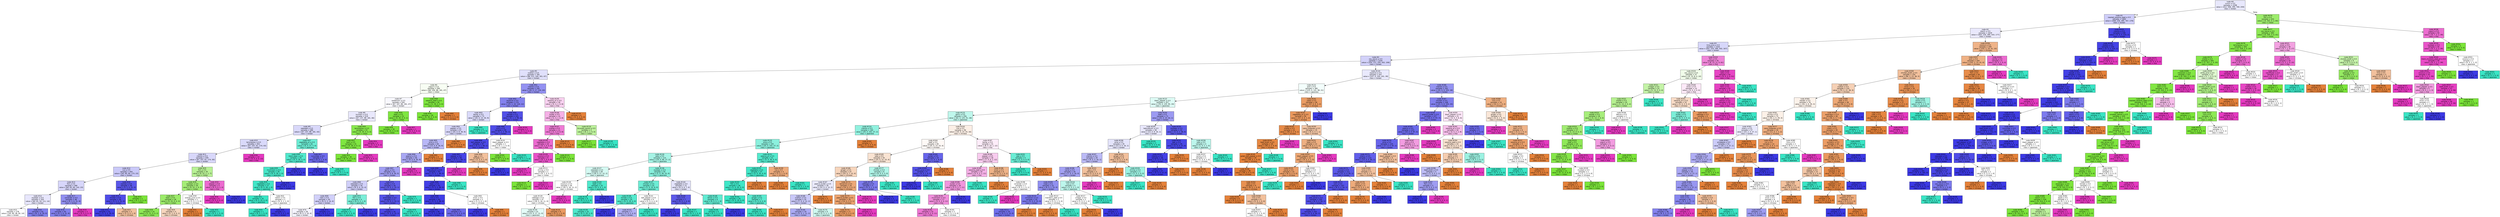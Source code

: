 digraph Tree {
node [shape=box, style="filled", color="black", fontname="helvetica"] ;
edge [fontname="helvetica"] ;
0 [label=<node &#35;0<br/>cumin &le; 0.5<br/>samples = 2298<br/>value = [412, 568, 290, 769, 259]<br/>class = korean>, fillcolor="#e8e8fc"] ;
1 [label=<node &#35;1<br/>roasted_sesame_seed &le; 0.5<br/>samples = 1865<br/>value = [408, 226, 285, 767, 179]<br/>class = korean>, fillcolor="#cfcef9"] ;
0 -> 1 [labeldistance=2.5, labelangle=45, headlabel="True"] ;
2 [label=<node &#35;2<br/>starch &le; 0.5<br/>samples = 1629<br/>value = [403, 226, 280, 543, 177]<br/>class = korean>, fillcolor="#e9e8fc"] ;
1 -> 2 ;
3 [label=<node &#35;3<br/>lime_juice &le; 0.5<br/>samples = 1420<br/>value = [261, 224, 266, 502, 167]<br/>class = korean>, fillcolor="#d7d7fa"] ;
2 -> 3 ;
4 [label=<node &#35;4<br/>soy_sauce &le; 0.5<br/>samples = 1329<br/>value = [255, 211, 255, 502, 106]<br/>class = korean>, fillcolor="#d2d1f9"] ;
3 -> 4 ;
5 [label=<node &#35;5<br/>scallion &le; 0.5<br/>samples = 782<br/>value = [98, 211, 105, 301, 67]<br/>class = korean>, fillcolor="#e0e0fb"] ;
4 -> 5 ;
6 [label=<node &#35;6<br/>yogurt &le; 0.5<br/>samples = 590<br/>value = [68, 206, 88, 181, 47]<br/>class = indian>, fillcolor="#f7fdf3"] ;
5 -> 6 ;
7 [label=<node &#35;7<br/>cardamom &le; 0.5<br/>samples = 550<br/>value = [67, 167, 88, 181, 47]<br/>class = korean>, fillcolor="#f8f8fe"] ;
6 -> 7 ;
8 [label=<node &#35;8<br/>turmeric &le; 0.5<br/>samples = 519<br/>value = [67, 137, 88, 181, 46]<br/>class = korean>, fillcolor="#e9e8fc"] ;
7 -> 8 ;
9 [label=<node &#35;9<br/>seaweed &le; 0.5<br/>samples = 486<br/>value = [67, 107, 88, 181, 43]<br/>class = korean>, fillcolor="#d9d8fa"] ;
8 -> 9 ;
10 [label=<node &#35;10<br/>lemongrass &le; 0.5<br/>samples = 452<br/>value = [67, 107, 61, 174, 43]<br/>class = korean>, fillcolor="#d9d9fa"] ;
9 -> 10 ;
11 [label=<node &#35;11<br/>cilantro &le; 0.5<br/>samples = 439<br/>value = [67, 107, 61, 174, 30]<br/>class = korean>, fillcolor="#d8d7fa"] ;
10 -> 11 ;
12 [label=<node &#35;12<br/>nut &le; 0.5<br/>samples = 404<br/>value = [63, 85, 60, 173, 23]<br/>class = korean>, fillcolor="#c9c8f8"] ;
11 -> 12 ;
13 [label=<node &#35;13<br/>fish &le; 0.5<br/>samples = 368<br/>value = [60, 83, 60, 142, 23]<br/>class = korean>, fillcolor="#d7d6fa"] ;
12 -> 13 ;
14 [label=<node &#35;14<br/>soybean &le; 0.5<br/>samples = 320<br/>value = [60, 81, 54, 111, 14]<br/>class = korean>, fillcolor="#e7e6fc"] ;
13 -> 14 ;
15 [label=<node &#35;15<br/>samples = 278<br/>value = [54, 80, 48, 82, 14]<br/>class = korean>, fillcolor="#fdfdff"] ;
14 -> 15 ;
16 [label=<node &#35;16<br/>samples = 42<br/>value = [6, 1, 6, 29, 0]<br/>class = korean>, fillcolor="#8280ee"] ;
14 -> 16 ;
17 [label=<node &#35;17<br/>coriander &le; 0.5<br/>samples = 48<br/>value = [0, 2, 6, 31, 9]<br/>class = korean>, fillcolor="#918ff0"] ;
13 -> 17 ;
18 [label=<node &#35;18<br/>samples = 45<br/>value = [0, 2, 6, 31, 6]<br/>class = korean>, fillcolor="#8280ee"] ;
17 -> 18 ;
19 [label=<node &#35;19<br/>samples = 3<br/>value = [0, 0, 0, 0, 3]<br/>class = thai>, fillcolor="#e539c0"] ;
17 -> 19 ;
20 [label=<node &#35;20<br/>cashew &le; 0.5<br/>samples = 36<br/>value = [3, 2, 0, 31, 0]<br/>class = korean>, fillcolor="#5a57e9"] ;
12 -> 20 ;
21 [label=<node &#35;21<br/>chicken &le; 0.5<br/>samples = 34<br/>value = [3, 0, 0, 31, 0]<br/>class = korean>, fillcolor="#4f4ce8"] ;
20 -> 21 ;
22 [label=<node &#35;22<br/>samples = 31<br/>value = [1, 0, 0, 30, 0]<br/>class = korean>, fillcolor="#4240e6"] ;
21 -> 22 ;
23 [label=<node &#35;23<br/>samples = 3<br/>value = [2, 0, 0, 1, 0]<br/>class = chinese>, fillcolor="#f2c09c"] ;
21 -> 23 ;
24 [label=<node &#35;24<br/>samples = 2<br/>value = [0, 2, 0, 0, 0]<br/>class = indian>, fillcolor="#7be539"] ;
20 -> 24 ;
25 [label=<node &#35;25<br/>fish &le; 0.5<br/>samples = 35<br/>value = [4, 22, 1, 1, 7]<br/>class = indian>, fillcolor="#b8f195"] ;
11 -> 25 ;
26 [label=<node &#35;26<br/>soybean &le; 0.5<br/>samples = 30<br/>value = [4, 22, 1, 0, 3]<br/>class = indian>, fillcolor="#a4ed76"] ;
25 -> 26 ;
27 [label=<node &#35;27<br/>bean &le; 0.5<br/>samples = 28<br/>value = [3, 22, 0, 0, 3]<br/>class = indian>, fillcolor="#9beb69"] ;
26 -> 27 ;
28 [label=<node &#35;28<br/>samples = 24<br/>value = [1, 21, 0, 0, 2]<br/>class = indian>, fillcolor="#8de954"] ;
27 -> 28 ;
29 [label=<node &#35;29<br/>samples = 4<br/>value = [2, 1, 0, 0, 1]<br/>class = chinese>, fillcolor="#f6d5bd"] ;
27 -> 29 ;
30 [label=<node &#35;30<br/>orange_juice &le; 0.5<br/>samples = 2<br/>value = [1, 0, 1, 0, 0]<br/>class = chinese>, fillcolor="#ffffff"] ;
26 -> 30 ;
31 [label=<node &#35;31<br/>samples = 1<br/>value = [1, 0, 0, 0, 0]<br/>class = chinese>, fillcolor="#e58139"] ;
30 -> 31 ;
32 [label=<node &#35;32<br/>samples = 1<br/>value = [0, 0, 1, 0, 0]<br/>class = japanese>, fillcolor="#39e5c5"] ;
30 -> 32 ;
33 [label=<node &#35;33<br/>pepper &le; 0.5<br/>samples = 5<br/>value = [0, 0, 0, 1, 4]<br/>class = thai>, fillcolor="#ec6ad0"] ;
25 -> 33 ;
34 [label=<node &#35;34<br/>samples = 4<br/>value = [0, 0, 0, 0, 4]<br/>class = thai>, fillcolor="#e539c0"] ;
33 -> 34 ;
35 [label=<node &#35;35<br/>samples = 1<br/>value = [0, 0, 0, 1, 0]<br/>class = korean>, fillcolor="#3c39e5"] ;
33 -> 35 ;
36 [label=<node &#35;36<br/>samples = 13<br/>value = [0, 0, 0, 0, 13]<br/>class = thai>, fillcolor="#e539c0"] ;
10 -> 36 ;
37 [label=<node &#35;37<br/>vegetable_oil &le; 0.5<br/>samples = 34<br/>value = [0, 0, 27, 7, 0]<br/>class = japanese>, fillcolor="#6cecd4"] ;
9 -> 37 ;
38 [label=<node &#35;38<br/>black_bean &le; 0.5<br/>samples = 29<br/>value = [0, 0, 26, 3, 0]<br/>class = japanese>, fillcolor="#50e8cc"] ;
37 -> 38 ;
39 [label=<node &#35;39<br/>mushroom &le; 0.5<br/>samples = 28<br/>value = [0, 0, 26, 2, 0]<br/>class = japanese>, fillcolor="#48e7c9"] ;
38 -> 39 ;
40 [label=<node &#35;40<br/>vegetable &le; 0.5<br/>samples = 27<br/>value = [0, 0, 26, 1, 0]<br/>class = japanese>, fillcolor="#41e6c7"] ;
39 -> 40 ;
41 [label=<node &#35;41<br/>samples = 25<br/>value = [0, 0, 25, 0, 0]<br/>class = japanese>, fillcolor="#39e5c5"] ;
40 -> 41 ;
42 [label=<node &#35;42<br/>radish &le; 0.5<br/>samples = 2<br/>value = [0, 0, 1, 1, 0]<br/>class = japanese>, fillcolor="#ffffff"] ;
40 -> 42 ;
43 [label=<node &#35;43<br/>samples = 1<br/>value = [0, 0, 1, 0, 0]<br/>class = japanese>, fillcolor="#39e5c5"] ;
42 -> 43 ;
44 [label=<node &#35;44<br/>samples = 1<br/>value = [0, 0, 0, 1, 0]<br/>class = korean>, fillcolor="#3c39e5"] ;
42 -> 44 ;
45 [label=<node &#35;45<br/>samples = 1<br/>value = [0, 0, 0, 1, 0]<br/>class = korean>, fillcolor="#3c39e5"] ;
39 -> 45 ;
46 [label=<node &#35;46<br/>samples = 1<br/>value = [0, 0, 0, 1, 0]<br/>class = korean>, fillcolor="#3c39e5"] ;
38 -> 46 ;
47 [label=<node &#35;47<br/>cucumber &le; 0.5<br/>samples = 5<br/>value = [0, 0, 1, 4, 0]<br/>class = korean>, fillcolor="#6d6aec"] ;
37 -> 47 ;
48 [label=<node &#35;48<br/>samples = 4<br/>value = [0, 0, 0, 4, 0]<br/>class = korean>, fillcolor="#3c39e5"] ;
47 -> 48 ;
49 [label=<node &#35;49<br/>samples = 1<br/>value = [0, 0, 1, 0, 0]<br/>class = japanese>, fillcolor="#39e5c5"] ;
47 -> 49 ;
50 [label=<node &#35;50<br/>lemongrass &le; 0.5<br/>samples = 33<br/>value = [0, 30, 0, 0, 3]<br/>class = indian>, fillcolor="#88e84d"] ;
8 -> 50 ;
51 [label=<node &#35;51<br/>basil &le; 0.5<br/>samples = 31<br/>value = [0, 30, 0, 0, 1]<br/>class = indian>, fillcolor="#7fe640"] ;
50 -> 51 ;
52 [label=<node &#35;52<br/>samples = 30<br/>value = [0, 30, 0, 0, 0]<br/>class = indian>, fillcolor="#7be539"] ;
51 -> 52 ;
53 [label=<node &#35;53<br/>samples = 1<br/>value = [0, 0, 0, 0, 1]<br/>class = thai>, fillcolor="#e539c0"] ;
51 -> 53 ;
54 [label=<node &#35;54<br/>samples = 2<br/>value = [0, 0, 0, 0, 2]<br/>class = thai>, fillcolor="#e539c0"] ;
50 -> 54 ;
55 [label=<node &#35;55<br/>bean &le; 0.5<br/>samples = 31<br/>value = [0, 30, 0, 0, 1]<br/>class = indian>, fillcolor="#7fe640"] ;
7 -> 55 ;
56 [label=<node &#35;56<br/>samples = 30<br/>value = [0, 30, 0, 0, 0]<br/>class = indian>, fillcolor="#7be539"] ;
55 -> 56 ;
57 [label=<node &#35;57<br/>samples = 1<br/>value = [0, 0, 0, 0, 1]<br/>class = thai>, fillcolor="#e539c0"] ;
55 -> 57 ;
58 [label=<node &#35;58<br/>sesame_seed &le; 0.5<br/>samples = 40<br/>value = [1, 39, 0, 0, 0]<br/>class = indian>, fillcolor="#7ee63e"] ;
6 -> 58 ;
59 [label=<node &#35;59<br/>samples = 39<br/>value = [0, 39, 0, 0, 0]<br/>class = indian>, fillcolor="#7be539"] ;
58 -> 59 ;
60 [label=<node &#35;60<br/>samples = 1<br/>value = [1, 0, 0, 0, 0]<br/>class = chinese>, fillcolor="#e58139"] ;
58 -> 60 ;
61 [label=<node &#35;61<br/>cilantro &le; 0.5<br/>samples = 192<br/>value = [30, 5, 17, 120, 20]<br/>class = korean>, fillcolor="#9391f1"] ;
5 -> 61 ;
62 [label=<node &#35;62<br/>cayenne &le; 0.5<br/>samples = 174<br/>value = [25, 1, 16, 120, 12]<br/>class = korean>, fillcolor="#8381ee"] ;
61 -> 62 ;
63 [label=<node &#35;63<br/>barley &le; 0.5<br/>samples = 73<br/>value = [20, 0, 14, 30, 9]<br/>class = korean>, fillcolor="#dadafa"] ;
62 -> 63 ;
64 [label=<node &#35;64<br/>pepper &le; 0.5<br/>samples = 67<br/>value = [20, 0, 8, 30, 9]<br/>class = korean>, fillcolor="#d6d5f9"] ;
63 -> 64 ;
65 [label=<node &#35;65<br/>wine &le; 0.5<br/>samples = 60<br/>value = [13, 0, 8, 30, 9]<br/>class = korean>, fillcolor="#b8b7f6"] ;
64 -> 65 ;
66 [label=<node &#35;66<br/>peanut &le; 0.5<br/>samples = 56<br/>value = [9, 0, 8, 30, 9]<br/>class = korean>, fillcolor="#a8a7f3"] ;
65 -> 66 ;
67 [label=<node &#35;67<br/>garlic &le; 0.5<br/>samples = 52<br/>value = [9, 0, 8, 30, 5]<br/>class = korean>, fillcolor="#a09ef2"] ;
66 -> 67 ;
68 [label=<node &#35;68<br/>seaweed &le; 0.5<br/>samples = 34<br/>value = [9, 0, 6, 15, 4]<br/>class = korean>, fillcolor="#d0cff9"] ;
67 -> 68 ;
69 [label=<node &#35;69<br/>clam &le; 0.5<br/>samples = 30<br/>value = [9, 0, 3, 14, 4]<br/>class = korean>, fillcolor="#d1d0f9"] ;
68 -> 69 ;
70 [label=<node &#35;70<br/>samples = 26<br/>value = [9, 0, 3, 10, 4]<br/>class = korean>, fillcolor="#f4f3fd"] ;
69 -> 70 ;
71 [label=<node &#35;71<br/>samples = 4<br/>value = [0, 0, 0, 4, 0]<br/>class = korean>, fillcolor="#3c39e5"] ;
69 -> 71 ;
72 [label=<node &#35;72<br/>fish &le; 0.5<br/>samples = 4<br/>value = [0, 0, 3, 1, 0]<br/>class = japanese>, fillcolor="#7beed8"] ;
68 -> 72 ;
73 [label=<node &#35;73<br/>samples = 3<br/>value = [0, 0, 3, 0, 0]<br/>class = japanese>, fillcolor="#39e5c5"] ;
72 -> 73 ;
74 [label=<node &#35;74<br/>samples = 1<br/>value = [0, 0, 0, 1, 0]<br/>class = korean>, fillcolor="#3c39e5"] ;
72 -> 74 ;
75 [label=<node &#35;75<br/>butter &le; 0.5<br/>samples = 18<br/>value = [0, 0, 2, 15, 1]<br/>class = korean>, fillcolor="#615eea"] ;
67 -> 75 ;
76 [label=<node &#35;76<br/>enokidake &le; 0.5<br/>samples = 17<br/>value = [0, 0, 1, 15, 1]<br/>class = korean>, fillcolor="#5452e8"] ;
75 -> 76 ;
77 [label=<node &#35;77<br/>samples = 16<br/>value = [0, 0, 0, 15, 1]<br/>class = korean>, fillcolor="#4946e7"] ;
76 -> 77 ;
78 [label=<node &#35;78<br/>samples = 1<br/>value = [0, 0, 1, 0, 0]<br/>class = japanese>, fillcolor="#39e5c5"] ;
76 -> 78 ;
79 [label=<node &#35;79<br/>samples = 1<br/>value = [0, 0, 1, 0, 0]<br/>class = japanese>, fillcolor="#39e5c5"] ;
75 -> 79 ;
80 [label=<node &#35;80<br/>samples = 4<br/>value = [0, 0, 0, 0, 4]<br/>class = thai>, fillcolor="#e539c0"] ;
66 -> 80 ;
81 [label=<node &#35;81<br/>samples = 4<br/>value = [4, 0, 0, 0, 0]<br/>class = chinese>, fillcolor="#e58139"] ;
65 -> 81 ;
82 [label=<node &#35;82<br/>samples = 7<br/>value = [7, 0, 0, 0, 0]<br/>class = chinese>, fillcolor="#e58139"] ;
64 -> 82 ;
83 [label=<node &#35;83<br/>samples = 6<br/>value = [0, 0, 6, 0, 0]<br/>class = japanese>, fillcolor="#39e5c5"] ;
63 -> 83 ;
84 [label=<node &#35;84<br/>tomato &le; 0.5<br/>samples = 101<br/>value = [5, 1, 2, 90, 3]<br/>class = korean>, fillcolor="#5250e8"] ;
62 -> 84 ;
85 [label=<node &#35;85<br/>mint &le; 0.5<br/>samples = 99<br/>value = [5, 1, 2, 90, 1]<br/>class = korean>, fillcolor="#4f4ce7"] ;
84 -> 85 ;
86 [label=<node &#35;86<br/>bell_pepper &le; 0.5<br/>samples = 97<br/>value = [5, 0, 1, 90, 1]<br/>class = korean>, fillcolor="#4b48e7"] ;
85 -> 86 ;
87 [label=<node &#35;87<br/>pepper &le; 0.5<br/>samples = 94<br/>value = [3, 0, 1, 89, 1]<br/>class = korean>, fillcolor="#4744e6"] ;
86 -> 87 ;
88 [label=<node &#35;88<br/>katsuobushi &le; 0.5<br/>samples = 93<br/>value = [3, 0, 1, 89, 0]<br/>class = korean>, fillcolor="#4542e6"] ;
87 -> 88 ;
89 [label=<node &#35;89<br/>bean &le; 0.5<br/>samples = 92<br/>value = [3, 0, 0, 89, 0]<br/>class = korean>, fillcolor="#4340e6"] ;
88 -> 89 ;
90 [label=<node &#35;90<br/>nira &le; 0.5<br/>samples = 90<br/>value = [2, 0, 0, 88, 0]<br/>class = korean>, fillcolor="#403de6"] ;
89 -> 90 ;
91 [label=<node &#35;91<br/>samples = 85<br/>value = [1, 0, 0, 84, 0]<br/>class = korean>, fillcolor="#3e3be5"] ;
90 -> 91 ;
92 [label=<node &#35;92<br/>samples = 5<br/>value = [1, 0, 0, 4, 0]<br/>class = korean>, fillcolor="#6d6aec"] ;
90 -> 92 ;
93 [label=<node &#35;93<br/>onion &le; 0.5<br/>samples = 2<br/>value = [1, 0, 0, 1, 0]<br/>class = chinese>, fillcolor="#ffffff"] ;
89 -> 93 ;
94 [label=<node &#35;94<br/>samples = 1<br/>value = [0, 0, 0, 1, 0]<br/>class = korean>, fillcolor="#3c39e5"] ;
93 -> 94 ;
95 [label=<node &#35;95<br/>samples = 1<br/>value = [1, 0, 0, 0, 0]<br/>class = chinese>, fillcolor="#e58139"] ;
93 -> 95 ;
96 [label=<node &#35;96<br/>samples = 1<br/>value = [0, 0, 1, 0, 0]<br/>class = japanese>, fillcolor="#39e5c5"] ;
88 -> 96 ;
97 [label=<node &#35;97<br/>samples = 1<br/>value = [0, 0, 0, 0, 1]<br/>class = thai>, fillcolor="#e539c0"] ;
87 -> 97 ;
98 [label=<node &#35;98<br/>egg &le; 0.5<br/>samples = 3<br/>value = [2, 0, 0, 1, 0]<br/>class = chinese>, fillcolor="#f2c09c"] ;
86 -> 98 ;
99 [label=<node &#35;99<br/>samples = 2<br/>value = [2, 0, 0, 0, 0]<br/>class = chinese>, fillcolor="#e58139"] ;
98 -> 99 ;
100 [label=<node &#35;100<br/>samples = 1<br/>value = [0, 0, 0, 1, 0]<br/>class = korean>, fillcolor="#3c39e5"] ;
98 -> 100 ;
101 [label=<node &#35;101<br/>black_pepper &le; 0.5<br/>samples = 2<br/>value = [0, 1, 1, 0, 0]<br/>class = indian>, fillcolor="#ffffff"] ;
85 -> 101 ;
102 [label=<node &#35;102<br/>samples = 1<br/>value = [0, 1, 0, 0, 0]<br/>class = indian>, fillcolor="#7be539"] ;
101 -> 102 ;
103 [label=<node &#35;103<br/>samples = 1<br/>value = [0, 0, 1, 0, 0]<br/>class = japanese>, fillcolor="#39e5c5"] ;
101 -> 103 ;
104 [label=<node &#35;104<br/>samples = 2<br/>value = [0, 0, 0, 0, 2]<br/>class = thai>, fillcolor="#e539c0"] ;
84 -> 104 ;
105 [label=<node &#35;105<br/>sesame_oil &le; 0.5<br/>samples = 18<br/>value = [5, 4, 1, 0, 8]<br/>class = thai>, fillcolor="#f9d1f0"] ;
61 -> 105 ;
106 [label=<node &#35;106<br/>butter &le; 0.5<br/>samples = 14<br/>value = [1, 4, 1, 0, 8]<br/>class = thai>, fillcolor="#f5b0e6"] ;
105 -> 106 ;
107 [label=<node &#35;107<br/>scallop &le; 0.5<br/>samples = 11<br/>value = [1, 2, 0, 0, 8]<br/>class = thai>, fillcolor="#ee7bd5"] ;
106 -> 107 ;
108 [label=<node &#35;108<br/>vegetable &le; 0.5<br/>samples = 10<br/>value = [0, 2, 0, 0, 8]<br/>class = thai>, fillcolor="#ec6ad0"] ;
107 -> 108 ;
109 [label=<node &#35;109<br/>coconut &le; 0.5<br/>samples = 9<br/>value = [0, 1, 0, 0, 8]<br/>class = thai>, fillcolor="#e852c8"] ;
108 -> 109 ;
110 [label=<node &#35;110<br/>samples = 7<br/>value = [0, 0, 0, 0, 7]<br/>class = thai>, fillcolor="#e539c0"] ;
109 -> 110 ;
111 [label=<node &#35;111<br/>shrimp &le; 0.5<br/>samples = 2<br/>value = [0, 1, 0, 0, 1]<br/>class = indian>, fillcolor="#ffffff"] ;
109 -> 111 ;
112 [label=<node &#35;112<br/>samples = 1<br/>value = [0, 1, 0, 0, 0]<br/>class = indian>, fillcolor="#7be539"] ;
111 -> 112 ;
113 [label=<node &#35;113<br/>samples = 1<br/>value = [0, 0, 0, 0, 1]<br/>class = thai>, fillcolor="#e539c0"] ;
111 -> 113 ;
114 [label=<node &#35;114<br/>samples = 1<br/>value = [0, 1, 0, 0, 0]<br/>class = indian>, fillcolor="#7be539"] ;
108 -> 114 ;
115 [label=<node &#35;115<br/>samples = 1<br/>value = [1, 0, 0, 0, 0]<br/>class = chinese>, fillcolor="#e58139"] ;
107 -> 115 ;
116 [label=<node &#35;116<br/>brussels_sprout &le; 0.5<br/>samples = 3<br/>value = [0, 2, 1, 0, 0]<br/>class = indian>, fillcolor="#bdf29c"] ;
106 -> 116 ;
117 [label=<node &#35;117<br/>samples = 2<br/>value = [0, 2, 0, 0, 0]<br/>class = indian>, fillcolor="#7be539"] ;
116 -> 117 ;
118 [label=<node &#35;118<br/>samples = 1<br/>value = [0, 0, 1, 0, 0]<br/>class = japanese>, fillcolor="#39e5c5"] ;
116 -> 118 ;
119 [label=<node &#35;119<br/>samples = 4<br/>value = [4, 0, 0, 0, 0]<br/>class = chinese>, fillcolor="#e58139"] ;
105 -> 119 ;
120 [label=<node &#35;120<br/>cayenne &le; 0.5<br/>samples = 547<br/>value = [157, 0, 150, 201, 39]<br/>class = korean>, fillcolor="#e9e9fc"] ;
4 -> 120 ;
121 [label=<node &#35;121<br/>pork &le; 0.5<br/>samples = 385<br/>value = [125, 0, 141, 98, 21]<br/>class = japanese>, fillcolor="#f3fdfb"] ;
120 -> 121 ;
122 [label=<node &#35;122<br/>black_pepper &le; 0.5<br/>samples = 327<br/>value = [78, 0, 135, 95, 19]<br/>class = japanese>, fillcolor="#ddfbf5"] ;
121 -> 122 ;
123 [label=<node &#35;123<br/>garlic &le; 0.5<br/>samples = 256<br/>value = [62, 0, 125, 51, 18]<br/>class = japanese>, fillcolor="#bff7ec"] ;
122 -> 123 ;
124 [label=<node &#35;124<br/>cilantro &le; 0.5<br/>samples = 160<br/>value = [29, 0, 102, 27, 2]<br/>class = japanese>, fillcolor="#91f1df"] ;
123 -> 124 ;
125 [label=<node &#35;125<br/>wine &le; 0.5<br/>samples = 155<br/>value = [24, 0, 102, 27, 2]<br/>class = japanese>, fillcolor="#8bf0dd"] ;
124 -> 125 ;
126 [label=<node &#35;126<br/>sake &le; 0.5<br/>samples = 114<br/>value = [19, 0, 66, 27, 2]<br/>class = japanese>, fillcolor="#a6f3e5"] ;
125 -> 126 ;
127 [label=<node &#35;127<br/>seaweed &le; 0.5<br/>samples = 59<br/>value = [18, 0, 27, 12, 2]<br/>class = japanese>, fillcolor="#d4f9f2"] ;
126 -> 127 ;
128 [label=<node &#35;128<br/>coconut &le; 0.5<br/>samples = 49<br/>value = [18, 0, 18, 11, 2]<br/>class = chinese>, fillcolor="#ffffff"] ;
127 -> 128 ;
129 [label=<node &#35;129<br/>cabbage &le; 0.5<br/>samples = 47<br/>value = [18, 0, 18, 11, 0]<br/>class = chinese>, fillcolor="#ffffff"] ;
128 -> 129 ;
130 [label=<node &#35;130<br/>samples = 41<br/>value = [13, 0, 17, 11, 0]<br/>class = japanese>, fillcolor="#e3fbf7"] ;
129 -> 130 ;
131 [label=<node &#35;131<br/>samples = 6<br/>value = [5, 0, 1, 0, 0]<br/>class = chinese>, fillcolor="#ea9a61"] ;
129 -> 131 ;
132 [label=<node &#35;132<br/>samples = 2<br/>value = [0, 0, 0, 0, 2]<br/>class = thai>, fillcolor="#e539c0"] ;
128 -> 132 ;
133 [label=<node &#35;133<br/>beef &le; 0.5<br/>samples = 10<br/>value = [0, 0, 9, 1, 0]<br/>class = japanese>, fillcolor="#4fe8cb"] ;
127 -> 133 ;
134 [label=<node &#35;134<br/>samples = 9<br/>value = [0, 0, 9, 0, 0]<br/>class = japanese>, fillcolor="#39e5c5"] ;
133 -> 134 ;
135 [label=<node &#35;135<br/>samples = 1<br/>value = [0, 0, 0, 1, 0]<br/>class = korean>, fillcolor="#3c39e5"] ;
133 -> 135 ;
136 [label=<node &#35;136<br/>soybean &le; 0.5<br/>samples = 55<br/>value = [1, 0, 39, 15, 0]<br/>class = japanese>, fillcolor="#88efdc"] ;
126 -> 136 ;
137 [label=<node &#35;137<br/>chicken &le; 0.5<br/>samples = 42<br/>value = [1, 0, 33, 8, 0]<br/>class = japanese>, fillcolor="#6decd4"] ;
136 -> 137 ;
138 [label=<node &#35;138<br/>tomato &le; 0.5<br/>samples = 33<br/>value = [0, 0, 29, 4, 0]<br/>class = japanese>, fillcolor="#54e9cd"] ;
137 -> 138 ;
139 [label=<node &#35;139<br/>samples = 32<br/>value = [0, 0, 29, 3, 0]<br/>class = japanese>, fillcolor="#4de8cb"] ;
138 -> 139 ;
140 [label=<node &#35;140<br/>samples = 1<br/>value = [0, 0, 0, 1, 0]<br/>class = korean>, fillcolor="#3c39e5"] ;
138 -> 140 ;
141 [label=<node &#35;141<br/>bell_pepper &le; 0.5<br/>samples = 9<br/>value = [1, 0, 4, 4, 0]<br/>class = japanese>, fillcolor="#ffffff"] ;
137 -> 141 ;
142 [label=<node &#35;142<br/>samples = 7<br/>value = [1, 0, 2, 4, 0]<br/>class = korean>, fillcolor="#b1b0f5"] ;
141 -> 142 ;
143 [label=<node &#35;143<br/>samples = 2<br/>value = [0, 0, 2, 0, 0]<br/>class = japanese>, fillcolor="#39e5c5"] ;
141 -> 143 ;
144 [label=<node &#35;144<br/>vegetable &le; 0.5<br/>samples = 13<br/>value = [0, 0, 6, 7, 0]<br/>class = korean>, fillcolor="#e3e3fb"] ;
136 -> 144 ;
145 [label=<node &#35;145<br/>rice &le; 0.5<br/>samples = 7<br/>value = [0, 0, 1, 6, 0]<br/>class = korean>, fillcolor="#5d5ae9"] ;
144 -> 145 ;
146 [label=<node &#35;146<br/>samples = 6<br/>value = [0, 0, 0, 6, 0]<br/>class = korean>, fillcolor="#3c39e5"] ;
145 -> 146 ;
147 [label=<node &#35;147<br/>samples = 1<br/>value = [0, 0, 1, 0, 0]<br/>class = japanese>, fillcolor="#39e5c5"] ;
145 -> 147 ;
148 [label=<node &#35;148<br/>lemon &le; 0.5<br/>samples = 6<br/>value = [0, 0, 5, 1, 0]<br/>class = japanese>, fillcolor="#61ead1"] ;
144 -> 148 ;
149 [label=<node &#35;149<br/>samples = 5<br/>value = [0, 0, 5, 0, 0]<br/>class = japanese>, fillcolor="#39e5c5"] ;
148 -> 149 ;
150 [label=<node &#35;150<br/>samples = 1<br/>value = [0, 0, 0, 1, 0]<br/>class = korean>, fillcolor="#3c39e5"] ;
148 -> 150 ;
151 [label=<node &#35;151<br/>peanut_oil &le; 0.5<br/>samples = 41<br/>value = [5, 0, 36, 0, 0]<br/>class = japanese>, fillcolor="#54e9cd"] ;
125 -> 151 ;
152 [label=<node &#35;152<br/>vegetable &le; 0.5<br/>samples = 37<br/>value = [2, 0, 35, 0, 0]<br/>class = japanese>, fillcolor="#44e6c8"] ;
151 -> 152 ;
153 [label=<node &#35;153<br/>fish &le; 0.5<br/>samples = 36<br/>value = [1, 0, 35, 0, 0]<br/>class = japanese>, fillcolor="#3fe6c7"] ;
152 -> 153 ;
154 [label=<node &#35;154<br/>samples = 29<br/>value = [0, 0, 29, 0, 0]<br/>class = japanese>, fillcolor="#39e5c5"] ;
153 -> 154 ;
155 [label=<node &#35;155<br/>ginger &le; 0.5<br/>samples = 7<br/>value = [1, 0, 6, 0, 0]<br/>class = japanese>, fillcolor="#5ae9cf"] ;
153 -> 155 ;
156 [label=<node &#35;156<br/>samples = 6<br/>value = [0, 0, 6, 0, 0]<br/>class = japanese>, fillcolor="#39e5c5"] ;
155 -> 156 ;
157 [label=<node &#35;157<br/>samples = 1<br/>value = [1, 0, 0, 0, 0]<br/>class = chinese>, fillcolor="#e58139"] ;
155 -> 157 ;
158 [label=<node &#35;158<br/>samples = 1<br/>value = [1, 0, 0, 0, 0]<br/>class = chinese>, fillcolor="#e58139"] ;
152 -> 158 ;
159 [label=<node &#35;159<br/>rice &le; 0.5<br/>samples = 4<br/>value = [3, 0, 1, 0, 0]<br/>class = chinese>, fillcolor="#eeab7b"] ;
151 -> 159 ;
160 [label=<node &#35;160<br/>samples = 3<br/>value = [3, 0, 0, 0, 0]<br/>class = chinese>, fillcolor="#e58139"] ;
159 -> 160 ;
161 [label=<node &#35;161<br/>samples = 1<br/>value = [0, 0, 1, 0, 0]<br/>class = japanese>, fillcolor="#39e5c5"] ;
159 -> 161 ;
162 [label=<node &#35;162<br/>samples = 5<br/>value = [5, 0, 0, 0, 0]<br/>class = chinese>, fillcolor="#e58139"] ;
124 -> 162 ;
163 [label=<node &#35;163<br/>rice &le; 0.5<br/>samples = 96<br/>value = [33, 0, 23, 24, 16]<br/>class = chinese>, fillcolor="#fcefe6"] ;
123 -> 163 ;
164 [label=<node &#35;164<br/>beef &le; 0.5<br/>samples = 65<br/>value = [25, 0, 13, 23, 4]<br/>class = chinese>, fillcolor="#fef9f6"] ;
163 -> 164 ;
165 [label=<node &#35;165<br/>sake &le; 0.5<br/>samples = 55<br/>value = [24, 0, 12, 15, 4]<br/>class = chinese>, fillcolor="#f9e3d2"] ;
164 -> 165 ;
166 [label=<node &#35;166<br/>ginger &le; 0.5<br/>samples = 47<br/>value = [24, 0, 7, 12, 4]<br/>class = chinese>, fillcolor="#f6d4bb"] ;
165 -> 166 ;
167 [label=<node &#35;167<br/>peanut_butter &le; 0.5<br/>samples = 28<br/>value = [10, 0, 4, 12, 2]<br/>class = korean>, fillcolor="#e9e9fc"] ;
166 -> 167 ;
168 [label=<node &#35;168<br/>scallion &le; 0.5<br/>samples = 25<br/>value = [7, 0, 4, 12, 2]<br/>class = korean>, fillcolor="#c9c8f8"] ;
167 -> 168 ;
169 [label=<node &#35;169<br/>samples = 19<br/>value = [5, 0, 1, 11, 2]<br/>class = korean>, fillcolor="#abaaf4"] ;
168 -> 169 ;
170 [label=<node &#35;170<br/>samples = 6<br/>value = [2, 0, 3, 1, 0]<br/>class = japanese>, fillcolor="#cef8f0"] ;
168 -> 170 ;
171 [label=<node &#35;171<br/>samples = 3<br/>value = [3, 0, 0, 0, 0]<br/>class = chinese>, fillcolor="#e58139"] ;
167 -> 171 ;
172 [label=<node &#35;172<br/>tamarind &le; 0.5<br/>samples = 19<br/>value = [14, 0, 3, 0, 2]<br/>class = chinese>, fillcolor="#eda877"] ;
166 -> 172 ;
173 [label=<node &#35;173<br/>peanut_butter &le; 0.5<br/>samples = 18<br/>value = [14, 0, 3, 0, 1]<br/>class = chinese>, fillcolor="#eca36e"] ;
172 -> 173 ;
174 [label=<node &#35;174<br/>samples = 17<br/>value = [14, 0, 3, 0, 0]<br/>class = chinese>, fillcolor="#eb9c63"] ;
173 -> 174 ;
175 [label=<node &#35;175<br/>samples = 1<br/>value = [0, 0, 0, 0, 1]<br/>class = thai>, fillcolor="#e539c0"] ;
173 -> 175 ;
176 [label=<node &#35;176<br/>samples = 1<br/>value = [0, 0, 0, 0, 1]<br/>class = thai>, fillcolor="#e539c0"] ;
172 -> 176 ;
177 [label=<node &#35;177<br/>chicken &le; 0.5<br/>samples = 8<br/>value = [0, 0, 5, 3, 0]<br/>class = japanese>, fillcolor="#b0f5e8"] ;
165 -> 177 ;
178 [label=<node &#35;178<br/>cabbage &le; 0.5<br/>samples = 4<br/>value = [0, 0, 1, 3, 0]<br/>class = korean>, fillcolor="#7d7bee"] ;
177 -> 178 ;
179 [label=<node &#35;179<br/>samples = 3<br/>value = [0, 0, 0, 3, 0]<br/>class = korean>, fillcolor="#3c39e5"] ;
178 -> 179 ;
180 [label=<node &#35;180<br/>samples = 1<br/>value = [0, 0, 1, 0, 0]<br/>class = japanese>, fillcolor="#39e5c5"] ;
178 -> 180 ;
181 [label=<node &#35;181<br/>samples = 4<br/>value = [0, 0, 4, 0, 0]<br/>class = japanese>, fillcolor="#39e5c5"] ;
177 -> 181 ;
182 [label=<node &#35;182<br/>oyster &le; 0.5<br/>samples = 10<br/>value = [1, 0, 1, 8, 0]<br/>class = korean>, fillcolor="#6765eb"] ;
164 -> 182 ;
183 [label=<node &#35;183<br/>lemon_juice &le; 0.5<br/>samples = 9<br/>value = [0, 0, 1, 8, 0]<br/>class = korean>, fillcolor="#5452e8"] ;
182 -> 183 ;
184 [label=<node &#35;184<br/>samples = 8<br/>value = [0, 0, 0, 8, 0]<br/>class = korean>, fillcolor="#3c39e5"] ;
183 -> 184 ;
185 [label=<node &#35;185<br/>samples = 1<br/>value = [0, 0, 1, 0, 0]<br/>class = japanese>, fillcolor="#39e5c5"] ;
183 -> 185 ;
186 [label=<node &#35;186<br/>samples = 1<br/>value = [1, 0, 0, 0, 0]<br/>class = chinese>, fillcolor="#e58139"] ;
182 -> 186 ;
187 [label=<node &#35;187<br/>barley &le; 0.5<br/>samples = 31<br/>value = [8, 0, 10, 1, 12]<br/>class = thai>, fillcolor="#fdecf9"] ;
163 -> 187 ;
188 [label=<node &#35;188<br/>pepper &le; 0.5<br/>samples = 26<br/>value = [7, 0, 6, 1, 12]<br/>class = thai>, fillcolor="#f8cbee"] ;
187 -> 188 ;
189 [label=<node &#35;189<br/>sesame_seed &le; 0.5<br/>samples = 20<br/>value = [3, 0, 5, 1, 11]<br/>class = thai>, fillcolor="#f5b0e6"] ;
188 -> 189 ;
190 [label=<node &#35;190<br/>oyster &le; 0.5<br/>samples = 18<br/>value = [3, 0, 3, 1, 11]<br/>class = thai>, fillcolor="#f195dd"] ;
189 -> 190 ;
191 [label=<node &#35;191<br/>mushroom &le; 0.5<br/>samples = 17<br/>value = [3, 0, 3, 0, 11]<br/>class = thai>, fillcolor="#f08edb"] ;
190 -> 191 ;
192 [label=<node &#35;192<br/>samples = 15<br/>value = [2, 0, 2, 0, 11]<br/>class = thai>, fillcolor="#ed76d3"] ;
191 -> 192 ;
193 [label=<node &#35;193<br/>samples = 2<br/>value = [1, 0, 1, 0, 0]<br/>class = chinese>, fillcolor="#ffffff"] ;
191 -> 193 ;
194 [label=<node &#35;194<br/>samples = 1<br/>value = [0, 0, 0, 1, 0]<br/>class = korean>, fillcolor="#3c39e5"] ;
190 -> 194 ;
195 [label=<node &#35;195<br/>samples = 2<br/>value = [0, 0, 2, 0, 0]<br/>class = japanese>, fillcolor="#39e5c5"] ;
189 -> 195 ;
196 [label=<node &#35;196<br/>onion &le; 0.5<br/>samples = 6<br/>value = [4, 0, 1, 0, 1]<br/>class = chinese>, fillcolor="#efb388"] ;
188 -> 196 ;
197 [label=<node &#35;197<br/>samples = 4<br/>value = [4, 0, 0, 0, 0]<br/>class = chinese>, fillcolor="#e58139"] ;
196 -> 197 ;
198 [label=<node &#35;198<br/>coriander &le; 0.5<br/>samples = 2<br/>value = [0, 0, 1, 0, 1]<br/>class = japanese>, fillcolor="#ffffff"] ;
196 -> 198 ;
199 [label=<node &#35;199<br/>samples = 1<br/>value = [0, 0, 1, 0, 0]<br/>class = japanese>, fillcolor="#39e5c5"] ;
198 -> 199 ;
200 [label=<node &#35;200<br/>samples = 1<br/>value = [0, 0, 0, 0, 1]<br/>class = thai>, fillcolor="#e539c0"] ;
198 -> 200 ;
201 [label=<node &#35;201<br/>pea &le; 0.5<br/>samples = 5<br/>value = [1, 0, 4, 0, 0]<br/>class = japanese>, fillcolor="#6aecd4"] ;
187 -> 201 ;
202 [label=<node &#35;202<br/>samples = 4<br/>value = [0, 0, 4, 0, 0]<br/>class = japanese>, fillcolor="#39e5c5"] ;
201 -> 202 ;
203 [label=<node &#35;203<br/>samples = 1<br/>value = [1, 0, 0, 0, 0]<br/>class = chinese>, fillcolor="#e58139"] ;
201 -> 203 ;
204 [label=<node &#35;204<br/>beef &le; 0.5<br/>samples = 71<br/>value = [16, 0, 10, 44, 1]<br/>class = korean>, fillcolor="#9c9af2"] ;
122 -> 204 ;
205 [label=<node &#35;205<br/>katsuobushi &le; 0.5<br/>samples = 38<br/>value = [13, 0, 8, 16, 1]<br/>class = korean>, fillcolor="#e8e7fc"] ;
204 -> 205 ;
206 [label=<node &#35;206<br/>wine &le; 0.5<br/>samples = 35<br/>value = [13, 0, 5, 16, 1]<br/>class = korean>, fillcolor="#e4e4fb"] ;
205 -> 206 ;
207 [label=<node &#35;207<br/>cilantro &le; 0.5<br/>samples = 29<br/>value = [9, 0, 3, 16, 1]<br/>class = korean>, fillcolor="#bbbaf6"] ;
206 -> 207 ;
208 [label=<node &#35;208<br/>carrot &le; 0.5<br/>samples = 26<br/>value = [7, 0, 3, 16, 0]<br/>class = korean>, fillcolor="#a3a1f3"] ;
207 -> 208 ;
209 [label=<node &#35;209<br/>meat &le; 0.5<br/>samples = 22<br/>value = [6, 0, 1, 15, 0]<br/>class = korean>, fillcolor="#9190f0"] ;
208 -> 209 ;
210 [label=<node &#35;210<br/>cinnamon &le; 0.5<br/>samples = 20<br/>value = [5, 0, 0, 15, 0]<br/>class = korean>, fillcolor="#7d7bee"] ;
209 -> 210 ;
211 [label=<node &#35;211<br/>samples = 19<br/>value = [4, 0, 0, 15, 0]<br/>class = korean>, fillcolor="#706eec"] ;
210 -> 211 ;
212 [label=<node &#35;212<br/>samples = 1<br/>value = [1, 0, 0, 0, 0]<br/>class = chinese>, fillcolor="#e58139"] ;
210 -> 212 ;
213 [label=<node &#35;213<br/>mandarin_peel &le; 0.5<br/>samples = 2<br/>value = [1, 0, 1, 0, 0]<br/>class = chinese>, fillcolor="#ffffff"] ;
209 -> 213 ;
214 [label=<node &#35;214<br/>samples = 1<br/>value = [1, 0, 0, 0, 0]<br/>class = chinese>, fillcolor="#e58139"] ;
213 -> 214 ;
215 [label=<node &#35;215<br/>samples = 1<br/>value = [0, 0, 1, 0, 0]<br/>class = japanese>, fillcolor="#39e5c5"] ;
213 -> 215 ;
216 [label=<node &#35;216<br/>rice &le; 0.5<br/>samples = 4<br/>value = [1, 0, 2, 1, 0]<br/>class = japanese>, fillcolor="#bdf6ec"] ;
208 -> 216 ;
217 [label=<node &#35;217<br/>vinegar &le; 0.5<br/>samples = 2<br/>value = [1, 0, 0, 1, 0]<br/>class = chinese>, fillcolor="#ffffff"] ;
216 -> 217 ;
218 [label=<node &#35;218<br/>samples = 1<br/>value = [1, 0, 0, 0, 0]<br/>class = chinese>, fillcolor="#e58139"] ;
217 -> 218 ;
219 [label=<node &#35;219<br/>samples = 1<br/>value = [0, 0, 0, 1, 0]<br/>class = korean>, fillcolor="#3c39e5"] ;
217 -> 219 ;
220 [label=<node &#35;220<br/>samples = 2<br/>value = [0, 0, 2, 0, 0]<br/>class = japanese>, fillcolor="#39e5c5"] ;
216 -> 220 ;
221 [label=<node &#35;221<br/>pea &le; 0.5<br/>samples = 3<br/>value = [2, 0, 0, 0, 1]<br/>class = chinese>, fillcolor="#f2c09c"] ;
207 -> 221 ;
222 [label=<node &#35;222<br/>samples = 1<br/>value = [0, 0, 0, 0, 1]<br/>class = thai>, fillcolor="#e539c0"] ;
221 -> 222 ;
223 [label=<node &#35;223<br/>samples = 2<br/>value = [2, 0, 0, 0, 0]<br/>class = chinese>, fillcolor="#e58139"] ;
221 -> 223 ;
224 [label=<node &#35;224<br/>ginger &le; 0.5<br/>samples = 6<br/>value = [4, 0, 2, 0, 0]<br/>class = chinese>, fillcolor="#f2c09c"] ;
206 -> 224 ;
225 [label=<node &#35;225<br/>samples = 3<br/>value = [3, 0, 0, 0, 0]<br/>class = chinese>, fillcolor="#e58139"] ;
224 -> 225 ;
226 [label=<node &#35;226<br/>shrimp &le; 0.5<br/>samples = 3<br/>value = [1, 0, 2, 0, 0]<br/>class = japanese>, fillcolor="#9cf2e2"] ;
224 -> 226 ;
227 [label=<node &#35;227<br/>samples = 2<br/>value = [0, 0, 2, 0, 0]<br/>class = japanese>, fillcolor="#39e5c5"] ;
226 -> 227 ;
228 [label=<node &#35;228<br/>samples = 1<br/>value = [1, 0, 0, 0, 0]<br/>class = chinese>, fillcolor="#e58139"] ;
226 -> 228 ;
229 [label=<node &#35;229<br/>samples = 3<br/>value = [0, 0, 3, 0, 0]<br/>class = japanese>, fillcolor="#39e5c5"] ;
205 -> 229 ;
230 [label=<node &#35;230<br/>soybean &le; 0.5<br/>samples = 33<br/>value = [3, 0, 2, 28, 0]<br/>class = korean>, fillcolor="#5c5ae9"] ;
204 -> 230 ;
231 [label=<node &#35;231<br/>leek &le; 0.5<br/>samples = 29<br/>value = [2, 0, 0, 27, 0]<br/>class = korean>, fillcolor="#4a48e7"] ;
230 -> 231 ;
232 [label=<node &#35;232<br/>cilantro &le; 0.5<br/>samples = 28<br/>value = [1, 0, 0, 27, 0]<br/>class = korean>, fillcolor="#4340e6"] ;
231 -> 232 ;
233 [label=<node &#35;233<br/>samples = 27<br/>value = [0, 0, 0, 27, 0]<br/>class = korean>, fillcolor="#3c39e5"] ;
232 -> 233 ;
234 [label=<node &#35;234<br/>samples = 1<br/>value = [1, 0, 0, 0, 0]<br/>class = chinese>, fillcolor="#e58139"] ;
232 -> 234 ;
235 [label=<node &#35;235<br/>samples = 1<br/>value = [1, 0, 0, 0, 0]<br/>class = chinese>, fillcolor="#e58139"] ;
231 -> 235 ;
236 [label=<node &#35;236<br/>sake &le; 0.5<br/>samples = 4<br/>value = [1, 0, 2, 1, 0]<br/>class = japanese>, fillcolor="#bdf6ec"] ;
230 -> 236 ;
237 [label=<node &#35;237<br/>carrot &le; 0.5<br/>samples = 2<br/>value = [1, 0, 0, 1, 0]<br/>class = chinese>, fillcolor="#ffffff"] ;
236 -> 237 ;
238 [label=<node &#35;238<br/>samples = 1<br/>value = [1, 0, 0, 0, 0]<br/>class = chinese>, fillcolor="#e58139"] ;
237 -> 238 ;
239 [label=<node &#35;239<br/>samples = 1<br/>value = [0, 0, 0, 1, 0]<br/>class = korean>, fillcolor="#3c39e5"] ;
237 -> 239 ;
240 [label=<node &#35;240<br/>samples = 2<br/>value = [0, 0, 2, 0, 0]<br/>class = japanese>, fillcolor="#39e5c5"] ;
236 -> 240 ;
241 [label=<node &#35;241<br/>yeast &le; 0.5<br/>samples = 58<br/>value = [47, 0, 6, 3, 2]<br/>class = chinese>, fillcolor="#ea9c63"] ;
121 -> 241 ;
242 [label=<node &#35;242<br/>vegetable_oil &le; 0.5<br/>samples = 56<br/>value = [47, 0, 6, 1, 2]<br/>class = chinese>, fillcolor="#ea985d"] ;
241 -> 242 ;
243 [label=<node &#35;243<br/>shallot &le; 0.5<br/>samples = 41<br/>value = [38, 0, 2, 0, 1]<br/>class = chinese>, fillcolor="#e78b48"] ;
242 -> 243 ;
244 [label=<node &#35;244<br/>beef_broth &le; 0.5<br/>samples = 40<br/>value = [38, 0, 2, 0, 0]<br/>class = chinese>, fillcolor="#e68843"] ;
243 -> 244 ;
245 [label=<node &#35;245<br/>green_bell_pepper &le; 0.5<br/>samples = 39<br/>value = [38, 0, 1, 0, 0]<br/>class = chinese>, fillcolor="#e6843e"] ;
244 -> 245 ;
246 [label=<node &#35;246<br/>samples = 38<br/>value = [38, 0, 0, 0, 0]<br/>class = chinese>, fillcolor="#e58139"] ;
245 -> 246 ;
247 [label=<node &#35;247<br/>samples = 1<br/>value = [0, 0, 1, 0, 0]<br/>class = japanese>, fillcolor="#39e5c5"] ;
245 -> 247 ;
248 [label=<node &#35;248<br/>samples = 1<br/>value = [0, 0, 1, 0, 0]<br/>class = japanese>, fillcolor="#39e5c5"] ;
244 -> 248 ;
249 [label=<node &#35;249<br/>samples = 1<br/>value = [0, 0, 0, 0, 1]<br/>class = thai>, fillcolor="#e539c0"] ;
243 -> 249 ;
250 [label=<node &#35;250<br/>cane_molasses &le; 0.5<br/>samples = 15<br/>value = [9, 0, 4, 1, 1]<br/>class = chinese>, fillcolor="#f3c6a5"] ;
242 -> 250 ;
251 [label=<node &#35;251<br/>bean &le; 0.5<br/>samples = 13<br/>value = [9, 0, 2, 1, 1]<br/>class = chinese>, fillcolor="#eeaf81"] ;
250 -> 251 ;
252 [label=<node &#35;252<br/>black_pepper &le; 0.5<br/>samples = 12<br/>value = [9, 0, 2, 1, 0]<br/>class = chinese>, fillcolor="#eda774"] ;
251 -> 252 ;
253 [label=<node &#35;253<br/>carrot &le; 0.5<br/>samples = 10<br/>value = [8, 0, 2, 0, 0]<br/>class = chinese>, fillcolor="#eca06a"] ;
252 -> 253 ;
254 [label=<node &#35;254<br/>sake &le; 0.5<br/>samples = 9<br/>value = [8, 0, 1, 0, 0]<br/>class = chinese>, fillcolor="#e89152"] ;
253 -> 254 ;
255 [label=<node &#35;255<br/>samples = 6<br/>value = [6, 0, 0, 0, 0]<br/>class = chinese>, fillcolor="#e58139"] ;
254 -> 255 ;
256 [label=<node &#35;256<br/>nira &le; 0.5<br/>samples = 3<br/>value = [2, 0, 1, 0, 0]<br/>class = chinese>, fillcolor="#f2c09c"] ;
254 -> 256 ;
257 [label=<node &#35;257<br/>samples = 2<br/>value = [1, 0, 1, 0, 0]<br/>class = chinese>, fillcolor="#ffffff"] ;
256 -> 257 ;
258 [label=<node &#35;258<br/>samples = 1<br/>value = [1, 0, 0, 0, 0]<br/>class = chinese>, fillcolor="#e58139"] ;
256 -> 258 ;
259 [label=<node &#35;259<br/>samples = 1<br/>value = [0, 0, 1, 0, 0]<br/>class = japanese>, fillcolor="#39e5c5"] ;
253 -> 259 ;
260 [label=<node &#35;260<br/>scallion &le; 0.5<br/>samples = 2<br/>value = [1, 0, 0, 1, 0]<br/>class = chinese>, fillcolor="#ffffff"] ;
252 -> 260 ;
261 [label=<node &#35;261<br/>samples = 1<br/>value = [1, 0, 0, 0, 0]<br/>class = chinese>, fillcolor="#e58139"] ;
260 -> 261 ;
262 [label=<node &#35;262<br/>samples = 1<br/>value = [0, 0, 0, 1, 0]<br/>class = korean>, fillcolor="#3c39e5"] ;
260 -> 262 ;
263 [label=<node &#35;263<br/>samples = 1<br/>value = [0, 0, 0, 0, 1]<br/>class = thai>, fillcolor="#e539c0"] ;
251 -> 263 ;
264 [label=<node &#35;264<br/>samples = 2<br/>value = [0, 0, 2, 0, 0]<br/>class = japanese>, fillcolor="#39e5c5"] ;
250 -> 264 ;
265 [label=<node &#35;265<br/>samples = 2<br/>value = [0, 0, 0, 2, 0]<br/>class = korean>, fillcolor="#3c39e5"] ;
241 -> 265 ;
266 [label=<node &#35;266<br/>cilantro &le; 0.5<br/>samples = 162<br/>value = [32, 0, 9, 103, 18]<br/>class = korean>, fillcolor="#9493f1"] ;
120 -> 266 ;
267 [label=<node &#35;267<br/>chicken &le; 0.5<br/>samples = 148<br/>value = [22, 0, 8, 103, 15]<br/>class = korean>, fillcolor="#8280ee"] ;
266 -> 267 ;
268 [label=<node &#35;268<br/>peanut_butter &le; 0.5<br/>samples = 127<br/>value = [18, 0, 5, 97, 7]<br/>class = korean>, fillcolor="#726fec"] ;
267 -> 268 ;
269 [label=<node &#35;269<br/>peanut &le; 0.5<br/>samples = 123<br/>value = [18, 0, 5, 97, 3]<br/>class = korean>, fillcolor="#6c6aeb"] ;
268 -> 269 ;
270 [label=<node &#35;270<br/>wine &le; 0.5<br/>samples = 120<br/>value = [17, 0, 5, 97, 1]<br/>class = korean>, fillcolor="#6865eb"] ;
269 -> 270 ;
271 [label=<node &#35;271<br/>sherry &le; 0.5<br/>samples = 114<br/>value = [13, 0, 5, 95, 1]<br/>class = korean>, fillcolor="#615eea"] ;
270 -> 271 ;
272 [label=<node &#35;272<br/>mussel &le; 0.5<br/>samples = 111<br/>value = [11, 0, 4, 95, 1]<br/>class = korean>, fillcolor="#5b59e9"] ;
271 -> 272 ;
273 [label=<node &#35;273<br/>corn &le; 0.5<br/>samples = 107<br/>value = [8, 0, 4, 94, 1]<br/>class = korean>, fillcolor="#5653e8"] ;
272 -> 273 ;
274 [label=<node &#35;274<br/>star_anise &le; 0.5<br/>samples = 105<br/>value = [6, 0, 4, 94, 1]<br/>class = korean>, fillcolor="#524fe8"] ;
273 -> 274 ;
275 [label=<node &#35;275<br/>samples = 103<br/>value = [4, 0, 4, 94, 1]<br/>class = korean>, fillcolor="#4e4be7"] ;
274 -> 275 ;
276 [label=<node &#35;276<br/>samples = 2<br/>value = [2, 0, 0, 0, 0]<br/>class = chinese>, fillcolor="#e58139"] ;
274 -> 276 ;
277 [label=<node &#35;277<br/>samples = 2<br/>value = [2, 0, 0, 0, 0]<br/>class = chinese>, fillcolor="#e58139"] ;
273 -> 277 ;
278 [label=<node &#35;278<br/>radish &le; 0.5<br/>samples = 4<br/>value = [3, 0, 0, 1, 0]<br/>class = chinese>, fillcolor="#eeab7b"] ;
272 -> 278 ;
279 [label=<node &#35;279<br/>samples = 3<br/>value = [3, 0, 0, 0, 0]<br/>class = chinese>, fillcolor="#e58139"] ;
278 -> 279 ;
280 [label=<node &#35;280<br/>samples = 1<br/>value = [0, 0, 0, 1, 0]<br/>class = korean>, fillcolor="#3c39e5"] ;
278 -> 280 ;
281 [label=<node &#35;281<br/>tuna &le; 0.5<br/>samples = 3<br/>value = [2, 0, 1, 0, 0]<br/>class = chinese>, fillcolor="#f2c09c"] ;
271 -> 281 ;
282 [label=<node &#35;282<br/>samples = 2<br/>value = [2, 0, 0, 0, 0]<br/>class = chinese>, fillcolor="#e58139"] ;
281 -> 282 ;
283 [label=<node &#35;283<br/>samples = 1<br/>value = [0, 0, 1, 0, 0]<br/>class = japanese>, fillcolor="#39e5c5"] ;
281 -> 283 ;
284 [label=<node &#35;284<br/>black_pepper &le; 0.5<br/>samples = 6<br/>value = [4, 0, 0, 2, 0]<br/>class = chinese>, fillcolor="#f2c09c"] ;
270 -> 284 ;
285 [label=<node &#35;285<br/>samples = 4<br/>value = [4, 0, 0, 0, 0]<br/>class = chinese>, fillcolor="#e58139"] ;
284 -> 285 ;
286 [label=<node &#35;286<br/>samples = 2<br/>value = [0, 0, 0, 2, 0]<br/>class = korean>, fillcolor="#3c39e5"] ;
284 -> 286 ;
287 [label=<node &#35;287<br/>pork &le; 0.5<br/>samples = 3<br/>value = [1, 0, 0, 0, 2]<br/>class = thai>, fillcolor="#f29ce0"] ;
269 -> 287 ;
288 [label=<node &#35;288<br/>samples = 2<br/>value = [0, 0, 0, 0, 2]<br/>class = thai>, fillcolor="#e539c0"] ;
287 -> 288 ;
289 [label=<node &#35;289<br/>samples = 1<br/>value = [1, 0, 0, 0, 0]<br/>class = chinese>, fillcolor="#e58139"] ;
287 -> 289 ;
290 [label=<node &#35;290<br/>samples = 4<br/>value = [0, 0, 0, 0, 4]<br/>class = thai>, fillcolor="#e539c0"] ;
268 -> 290 ;
291 [label=<node &#35;291<br/>black_pepper &le; 0.5<br/>samples = 21<br/>value = [4, 0, 3, 6, 8]<br/>class = thai>, fillcolor="#fce5f7"] ;
267 -> 291 ;
292 [label=<node &#35;292<br/>sesame_oil &le; 0.5<br/>samples = 16<br/>value = [4, 0, 2, 2, 8]<br/>class = thai>, fillcolor="#f6bdea"] ;
291 -> 292 ;
293 [label=<node &#35;293<br/>samples = 6<br/>value = [0, 0, 0, 0, 6]<br/>class = thai>, fillcolor="#e539c0"] ;
292 -> 293 ;
294 [label=<node &#35;294<br/>sesame_seed &le; 0.5<br/>samples = 10<br/>value = [4, 0, 2, 2, 2]<br/>class = chinese>, fillcolor="#f8e0ce"] ;
292 -> 294 ;
295 [label=<node &#35;295<br/>garlic &le; 0.5<br/>samples = 7<br/>value = [4, 0, 0, 2, 1]<br/>class = chinese>, fillcolor="#f5cdb0"] ;
294 -> 295 ;
296 [label=<node &#35;296<br/>beef_broth &le; 0.5<br/>samples = 4<br/>value = [1, 0, 0, 2, 1]<br/>class = korean>, fillcolor="#bebdf6"] ;
295 -> 296 ;
297 [label=<node &#35;297<br/>fish &le; 0.5<br/>samples = 3<br/>value = [0, 0, 0, 2, 1]<br/>class = korean>, fillcolor="#9e9cf2"] ;
296 -> 297 ;
298 [label=<node &#35;298<br/>samples = 2<br/>value = [0, 0, 0, 2, 0]<br/>class = korean>, fillcolor="#3c39e5"] ;
297 -> 298 ;
299 [label=<node &#35;299<br/>samples = 1<br/>value = [0, 0, 0, 0, 1]<br/>class = thai>, fillcolor="#e539c0"] ;
297 -> 299 ;
300 [label=<node &#35;300<br/>samples = 1<br/>value = [1, 0, 0, 0, 0]<br/>class = chinese>, fillcolor="#e58139"] ;
296 -> 300 ;
301 [label=<node &#35;301<br/>samples = 3<br/>value = [3, 0, 0, 0, 0]<br/>class = chinese>, fillcolor="#e58139"] ;
295 -> 301 ;
302 [label=<node &#35;302<br/>scallion &le; 0.5<br/>samples = 3<br/>value = [0, 0, 2, 0, 1]<br/>class = japanese>, fillcolor="#9cf2e2"] ;
294 -> 302 ;
303 [label=<node &#35;303<br/>samples = 1<br/>value = [0, 0, 0, 0, 1]<br/>class = thai>, fillcolor="#e539c0"] ;
302 -> 303 ;
304 [label=<node &#35;304<br/>samples = 2<br/>value = [0, 0, 2, 0, 0]<br/>class = japanese>, fillcolor="#39e5c5"] ;
302 -> 304 ;
305 [label=<node &#35;305<br/>honey &le; 0.5<br/>samples = 5<br/>value = [0, 0, 1, 4, 0]<br/>class = korean>, fillcolor="#6d6aec"] ;
291 -> 305 ;
306 [label=<node &#35;306<br/>samples = 4<br/>value = [0, 0, 0, 4, 0]<br/>class = korean>, fillcolor="#3c39e5"] ;
305 -> 306 ;
307 [label=<node &#35;307<br/>samples = 1<br/>value = [0, 0, 1, 0, 0]<br/>class = japanese>, fillcolor="#39e5c5"] ;
305 -> 307 ;
308 [label=<node &#35;308<br/>rice &le; 0.5<br/>samples = 14<br/>value = [10, 0, 1, 0, 3]<br/>class = chinese>, fillcolor="#eeaf81"] ;
266 -> 308 ;
309 [label=<node &#35;309<br/>ginger &le; 0.5<br/>samples = 8<br/>value = [4, 0, 1, 0, 3]<br/>class = chinese>, fillcolor="#fae6d7"] ;
308 -> 309 ;
310 [label=<node &#35;310<br/>samples = 2<br/>value = [0, 0, 0, 0, 2]<br/>class = thai>, fillcolor="#e539c0"] ;
309 -> 310 ;
311 [label=<node &#35;311<br/>basil &le; 0.5<br/>samples = 6<br/>value = [4, 0, 1, 0, 1]<br/>class = chinese>, fillcolor="#efb388"] ;
309 -> 311 ;
312 [label=<node &#35;312<br/>sesame_oil &le; 0.5<br/>samples = 5<br/>value = [4, 0, 1, 0, 0]<br/>class = chinese>, fillcolor="#eca06a"] ;
311 -> 312 ;
313 [label=<node &#35;313<br/>vinegar &le; 0.5<br/>samples = 2<br/>value = [1, 0, 1, 0, 0]<br/>class = chinese>, fillcolor="#ffffff"] ;
312 -> 313 ;
314 [label=<node &#35;314<br/>samples = 1<br/>value = [0, 0, 1, 0, 0]<br/>class = japanese>, fillcolor="#39e5c5"] ;
313 -> 314 ;
315 [label=<node &#35;315<br/>samples = 1<br/>value = [1, 0, 0, 0, 0]<br/>class = chinese>, fillcolor="#e58139"] ;
313 -> 315 ;
316 [label=<node &#35;316<br/>samples = 3<br/>value = [3, 0, 0, 0, 0]<br/>class = chinese>, fillcolor="#e58139"] ;
312 -> 316 ;
317 [label=<node &#35;317<br/>samples = 1<br/>value = [0, 0, 0, 0, 1]<br/>class = thai>, fillcolor="#e539c0"] ;
311 -> 317 ;
318 [label=<node &#35;318<br/>samples = 6<br/>value = [6, 0, 0, 0, 0]<br/>class = chinese>, fillcolor="#e58139"] ;
308 -> 318 ;
319 [label=<node &#35;319<br/>fish &le; 0.5<br/>samples = 91<br/>value = [6, 13, 11, 0, 61]<br/>class = thai>, fillcolor="#ef85d8"] ;
3 -> 319 ;
320 [label=<node &#35;320<br/>soy_sauce &le; 0.5<br/>samples = 37<br/>value = [6, 13, 8, 0, 10]<br/>class = indian>, fillcolor="#f0fce9"] ;
319 -> 320 ;
321 [label=<node &#35;321<br/>vinegar &le; 0.5<br/>samples = 23<br/>value = [1, 13, 5, 0, 4]<br/>class = indian>, fillcolor="#c4f3a7"] ;
320 -> 321 ;
322 [label=<node &#35;322<br/>shallot &le; 0.5<br/>samples = 20<br/>value = [1, 13, 2, 0, 4]<br/>class = indian>, fillcolor="#b5f090"] ;
321 -> 322 ;
323 [label=<node &#35;323<br/>wasabi &le; 0.5<br/>samples = 18<br/>value = [1, 13, 1, 0, 3]<br/>class = indian>, fillcolor="#a7ee7b"] ;
322 -> 323 ;
324 [label=<node &#35;324<br/>scallion &le; 0.5<br/>samples = 17<br/>value = [1, 13, 0, 0, 3]<br/>class = indian>, fillcolor="#a1ec72"] ;
323 -> 324 ;
325 [label=<node &#35;325<br/>beef &le; 0.5<br/>samples = 14<br/>value = [1, 12, 0, 0, 1]<br/>class = indian>, fillcolor="#8fe957"] ;
324 -> 325 ;
326 [label=<node &#35;326<br/>pepper &le; 0.5<br/>samples = 13<br/>value = [1, 12, 0, 0, 0]<br/>class = indian>, fillcolor="#86e749"] ;
325 -> 326 ;
327 [label=<node &#35;327<br/>samples = 11<br/>value = [0, 11, 0, 0, 0]<br/>class = indian>, fillcolor="#7be539"] ;
326 -> 327 ;
328 [label=<node &#35;328<br/>mustard &le; 0.5<br/>samples = 2<br/>value = [1, 1, 0, 0, 0]<br/>class = chinese>, fillcolor="#ffffff"] ;
326 -> 328 ;
329 [label=<node &#35;329<br/>samples = 1<br/>value = [1, 0, 0, 0, 0]<br/>class = chinese>, fillcolor="#e58139"] ;
328 -> 329 ;
330 [label=<node &#35;330<br/>samples = 1<br/>value = [0, 1, 0, 0, 0]<br/>class = indian>, fillcolor="#7be539"] ;
328 -> 330 ;
331 [label=<node &#35;331<br/>samples = 1<br/>value = [0, 0, 0, 0, 1]<br/>class = thai>, fillcolor="#e539c0"] ;
325 -> 331 ;
332 [label=<node &#35;332<br/>yogurt &le; 0.5<br/>samples = 3<br/>value = [0, 1, 0, 0, 2]<br/>class = thai>, fillcolor="#f29ce0"] ;
324 -> 332 ;
333 [label=<node &#35;333<br/>samples = 2<br/>value = [0, 0, 0, 0, 2]<br/>class = thai>, fillcolor="#e539c0"] ;
332 -> 333 ;
334 [label=<node &#35;334<br/>samples = 1<br/>value = [0, 1, 0, 0, 0]<br/>class = indian>, fillcolor="#7be539"] ;
332 -> 334 ;
335 [label=<node &#35;335<br/>samples = 1<br/>value = [0, 0, 1, 0, 0]<br/>class = japanese>, fillcolor="#39e5c5"] ;
323 -> 335 ;
336 [label=<node &#35;336<br/>lettuce &le; 0.5<br/>samples = 2<br/>value = [0, 0, 1, 0, 1]<br/>class = japanese>, fillcolor="#ffffff"] ;
322 -> 336 ;
337 [label=<node &#35;337<br/>samples = 1<br/>value = [0, 0, 0, 0, 1]<br/>class = thai>, fillcolor="#e539c0"] ;
336 -> 337 ;
338 [label=<node &#35;338<br/>samples = 1<br/>value = [0, 0, 1, 0, 0]<br/>class = japanese>, fillcolor="#39e5c5"] ;
336 -> 338 ;
339 [label=<node &#35;339<br/>samples = 3<br/>value = [0, 0, 3, 0, 0]<br/>class = japanese>, fillcolor="#39e5c5"] ;
321 -> 339 ;
340 [label=<node &#35;340<br/>onion &le; 0.5<br/>samples = 14<br/>value = [5, 0, 3, 0, 6]<br/>class = thai>, fillcolor="#fce9f8"] ;
320 -> 340 ;
341 [label=<node &#35;341<br/>sesame_oil &le; 0.5<br/>samples = 10<br/>value = [5, 0, 3, 0, 2]<br/>class = chinese>, fillcolor="#f8dbc6"] ;
340 -> 341 ;
342 [label=<node &#35;342<br/>butter &le; 0.5<br/>samples = 4<br/>value = [0, 0, 3, 0, 1]<br/>class = japanese>, fillcolor="#7beed8"] ;
341 -> 342 ;
343 [label=<node &#35;343<br/>samples = 3<br/>value = [0, 0, 3, 0, 0]<br/>class = japanese>, fillcolor="#39e5c5"] ;
342 -> 343 ;
344 [label=<node &#35;344<br/>samples = 1<br/>value = [0, 0, 0, 0, 1]<br/>class = thai>, fillcolor="#e539c0"] ;
342 -> 344 ;
345 [label=<node &#35;345<br/>cabbage &le; 0.5<br/>samples = 6<br/>value = [5, 0, 0, 0, 1]<br/>class = chinese>, fillcolor="#ea9a61"] ;
341 -> 345 ;
346 [label=<node &#35;346<br/>samples = 5<br/>value = [5, 0, 0, 0, 0]<br/>class = chinese>, fillcolor="#e58139"] ;
345 -> 346 ;
347 [label=<node &#35;347<br/>samples = 1<br/>value = [0, 0, 0, 0, 1]<br/>class = thai>, fillcolor="#e539c0"] ;
345 -> 347 ;
348 [label=<node &#35;348<br/>samples = 4<br/>value = [0, 0, 0, 0, 4]<br/>class = thai>, fillcolor="#e539c0"] ;
340 -> 348 ;
349 [label=<node &#35;349<br/>sake &le; 0.5<br/>samples = 54<br/>value = [0, 0, 3, 0, 51]<br/>class = thai>, fillcolor="#e745c4"] ;
319 -> 349 ;
350 [label=<node &#35;350<br/>litchi &le; 0.5<br/>samples = 53<br/>value = [0, 0, 2, 0, 51]<br/>class = thai>, fillcolor="#e641c2"] ;
349 -> 350 ;
351 [label=<node &#35;351<br/>salmon &le; 0.5<br/>samples = 52<br/>value = [0, 0, 1, 0, 51]<br/>class = thai>, fillcolor="#e63dc1"] ;
350 -> 351 ;
352 [label=<node &#35;352<br/>samples = 51<br/>value = [0, 0, 0, 0, 51]<br/>class = thai>, fillcolor="#e539c0"] ;
351 -> 352 ;
353 [label=<node &#35;353<br/>samples = 1<br/>value = [0, 0, 1, 0, 0]<br/>class = japanese>, fillcolor="#39e5c5"] ;
351 -> 353 ;
354 [label=<node &#35;354<br/>samples = 1<br/>value = [0, 0, 1, 0, 0]<br/>class = japanese>, fillcolor="#39e5c5"] ;
350 -> 354 ;
355 [label=<node &#35;355<br/>samples = 1<br/>value = [0, 0, 1, 0, 0]<br/>class = japanese>, fillcolor="#39e5c5"] ;
349 -> 355 ;
356 [label=<node &#35;356<br/>coconut &le; 0.5<br/>samples = 209<br/>value = [142, 2, 14, 41, 10]<br/>class = chinese>, fillcolor="#efb388"] ;
2 -> 356 ;
357 [label=<node &#35;357<br/>pork &le; 0.5<br/>samples = 204<br/>value = [142, 2, 13, 41, 6]<br/>class = chinese>, fillcolor="#efb184"] ;
356 -> 357 ;
358 [label=<node &#35;358<br/>chicken_broth &le; 0.5<br/>samples = 154<br/>value = [96, 2, 13, 38, 5]<br/>class = chinese>, fillcolor="#f2c09c"] ;
357 -> 358 ;
359 [label=<node &#35;359<br/>scallion &le; 0.5<br/>samples = 124<br/>value = [70, 2, 11, 38, 3]<br/>class = chinese>, fillcolor="#f5d0b5"] ;
358 -> 359 ;
360 [label=<node &#35;360<br/>wasabi &le; 0.5<br/>samples = 76<br/>value = [34, 2, 8, 29, 3]<br/>class = chinese>, fillcolor="#fcf2ea"] ;
359 -> 360 ;
361 [label=<node &#35;361<br/>shrimp &le; 0.5<br/>samples = 73<br/>value = [34, 2, 5, 29, 3]<br/>class = chinese>, fillcolor="#fcf1e8"] ;
360 -> 361 ;
362 [label=<node &#35;362<br/>sherry &le; 0.5<br/>samples = 57<br/>value = [23, 2, 4, 27, 1]<br/>class = korean>, fillcolor="#e8e8fc"] ;
361 -> 362 ;
363 [label=<node &#35;363<br/>pineapple &le; 0.5<br/>samples = 52<br/>value = [18, 2, 4, 27, 1]<br/>class = korean>, fillcolor="#cbcbf8"] ;
362 -> 363 ;
364 [label=<node &#35;364<br/>coriander &le; 0.5<br/>samples = 47<br/>value = [13, 2, 4, 27, 1]<br/>class = korean>, fillcolor="#afadf4"] ;
363 -> 364 ;
365 [label=<node &#35;365<br/>pepper &le; 0.5<br/>samples = 45<br/>value = [13, 0, 4, 27, 1]<br/>class = korean>, fillcolor="#aaa8f4"] ;
364 -> 365 ;
366 [label=<node &#35;366<br/>lemon &le; 0.5<br/>samples = 42<br/>value = [10, 0, 4, 27, 1]<br/>class = korean>, fillcolor="#9796f1"] ;
365 -> 366 ;
367 [label=<node &#35;367<br/>mint &le; 0.5<br/>samples = 39<br/>value = [8, 0, 3, 27, 1]<br/>class = korean>, fillcolor="#8786ef"] ;
366 -> 367 ;
368 [label=<node &#35;368<br/>samples = 38<br/>value = [8, 0, 3, 27, 0]<br/>class = korean>, fillcolor="#8482ef"] ;
367 -> 368 ;
369 [label=<node &#35;369<br/>samples = 1<br/>value = [0, 0, 0, 0, 1]<br/>class = thai>, fillcolor="#e539c0"] ;
367 -> 369 ;
370 [label=<node &#35;370<br/>soybean &le; 0.5<br/>samples = 3<br/>value = [2, 0, 1, 0, 0]<br/>class = chinese>, fillcolor="#f2c09c"] ;
366 -> 370 ;
371 [label=<node &#35;371<br/>samples = 2<br/>value = [2, 0, 0, 0, 0]<br/>class = chinese>, fillcolor="#e58139"] ;
370 -> 371 ;
372 [label=<node &#35;372<br/>samples = 1<br/>value = [0, 0, 1, 0, 0]<br/>class = japanese>, fillcolor="#39e5c5"] ;
370 -> 372 ;
373 [label=<node &#35;373<br/>samples = 3<br/>value = [3, 0, 0, 0, 0]<br/>class = chinese>, fillcolor="#e58139"] ;
365 -> 373 ;
374 [label=<node &#35;374<br/>samples = 2<br/>value = [0, 2, 0, 0, 0]<br/>class = indian>, fillcolor="#7be539"] ;
364 -> 374 ;
375 [label=<node &#35;375<br/>samples = 5<br/>value = [5, 0, 0, 0, 0]<br/>class = chinese>, fillcolor="#e58139"] ;
363 -> 375 ;
376 [label=<node &#35;376<br/>samples = 5<br/>value = [5, 0, 0, 0, 0]<br/>class = chinese>, fillcolor="#e58139"] ;
362 -> 376 ;
377 [label=<node &#35;377<br/>cane_molasses &le; 0.5<br/>samples = 16<br/>value = [11, 0, 1, 2, 2]<br/>class = chinese>, fillcolor="#eeae80"] ;
361 -> 377 ;
378 [label=<node &#35;378<br/>nut &le; 0.5<br/>samples = 14<br/>value = [11, 0, 0, 2, 1]<br/>class = chinese>, fillcolor="#eca06b"] ;
377 -> 378 ;
379 [label=<node &#35;379<br/>clam &le; 0.5<br/>samples = 13<br/>value = [11, 0, 0, 1, 1]<br/>class = chinese>, fillcolor="#e9965a"] ;
378 -> 379 ;
380 [label=<node &#35;380<br/>cilantro &le; 0.5<br/>samples = 12<br/>value = [11, 0, 0, 0, 1]<br/>class = chinese>, fillcolor="#e78c4b"] ;
379 -> 380 ;
381 [label=<node &#35;381<br/>samples = 10<br/>value = [10, 0, 0, 0, 0]<br/>class = chinese>, fillcolor="#e58139"] ;
380 -> 381 ;
382 [label=<node &#35;382<br/>samples = 2<br/>value = [1, 0, 0, 0, 1]<br/>class = chinese>, fillcolor="#ffffff"] ;
380 -> 382 ;
383 [label=<node &#35;383<br/>samples = 1<br/>value = [0, 0, 0, 1, 0]<br/>class = korean>, fillcolor="#3c39e5"] ;
379 -> 383 ;
384 [label=<node &#35;384<br/>samples = 1<br/>value = [0, 0, 0, 1, 0]<br/>class = korean>, fillcolor="#3c39e5"] ;
378 -> 384 ;
385 [label=<node &#35;385<br/>lime &le; 0.5<br/>samples = 2<br/>value = [0, 0, 1, 0, 1]<br/>class = japanese>, fillcolor="#ffffff"] ;
377 -> 385 ;
386 [label=<node &#35;386<br/>samples = 1<br/>value = [0, 0, 1, 0, 0]<br/>class = japanese>, fillcolor="#39e5c5"] ;
385 -> 386 ;
387 [label=<node &#35;387<br/>samples = 1<br/>value = [0, 0, 0, 0, 1]<br/>class = thai>, fillcolor="#e539c0"] ;
385 -> 387 ;
388 [label=<node &#35;388<br/>samples = 3<br/>value = [0, 0, 3, 0, 0]<br/>class = japanese>, fillcolor="#39e5c5"] ;
360 -> 388 ;
389 [label=<node &#35;389<br/>pear &le; 0.5<br/>samples = 48<br/>value = [36, 0, 3, 9, 0]<br/>class = chinese>, fillcolor="#eda876"] ;
359 -> 389 ;
390 [label=<node &#35;390<br/>asparagus &le; 0.5<br/>samples = 46<br/>value = [36, 0, 3, 7, 0]<br/>class = chinese>, fillcolor="#eca16c"] ;
389 -> 390 ;
391 [label=<node &#35;391<br/>cream &le; 0.5<br/>samples = 45<br/>value = [36, 0, 2, 7, 0]<br/>class = chinese>, fillcolor="#eb9f68"] ;
390 -> 391 ;
392 [label=<node &#35;392<br/>pumpkin &le; 0.5<br/>samples = 44<br/>value = [36, 0, 1, 7, 0]<br/>class = chinese>, fillcolor="#eb9c64"] ;
391 -> 392 ;
393 [label=<node &#35;393<br/>ginger &le; 0.5<br/>samples = 43<br/>value = [36, 0, 1, 6, 0]<br/>class = chinese>, fillcolor="#ea995e"] ;
392 -> 393 ;
394 [label=<node &#35;394<br/>pepper &le; 0.5<br/>samples = 13<br/>value = [8, 0, 1, 4, 0]<br/>class = chinese>, fillcolor="#f3c7a7"] ;
393 -> 394 ;
395 [label=<node &#35;395<br/>egg &le; 0.5<br/>samples = 12<br/>value = [8, 0, 0, 4, 0]<br/>class = chinese>, fillcolor="#f2c09c"] ;
394 -> 395 ;
396 [label=<node &#35;396<br/>onion &le; 0.5<br/>samples = 8<br/>value = [4, 0, 0, 4, 0]<br/>class = chinese>, fillcolor="#ffffff"] ;
395 -> 396 ;
397 [label=<node &#35;397<br/>samples = 6<br/>value = [2, 0, 0, 4, 0]<br/>class = korean>, fillcolor="#9e9cf2"] ;
396 -> 397 ;
398 [label=<node &#35;398<br/>samples = 2<br/>value = [2, 0, 0, 0, 0]<br/>class = chinese>, fillcolor="#e58139"] ;
396 -> 398 ;
399 [label=<node &#35;399<br/>samples = 4<br/>value = [4, 0, 0, 0, 0]<br/>class = chinese>, fillcolor="#e58139"] ;
395 -> 399 ;
400 [label=<node &#35;400<br/>samples = 1<br/>value = [0, 0, 1, 0, 0]<br/>class = japanese>, fillcolor="#39e5c5"] ;
394 -> 400 ;
401 [label=<node &#35;401<br/>mackerel &le; 0.5<br/>samples = 30<br/>value = [28, 0, 0, 2, 0]<br/>class = chinese>, fillcolor="#e78a47"] ;
393 -> 401 ;
402 [label=<node &#35;402<br/>vegetable &le; 0.5<br/>samples = 29<br/>value = [28, 0, 0, 1, 0]<br/>class = chinese>, fillcolor="#e68640"] ;
401 -> 402 ;
403 [label=<node &#35;403<br/>samples = 25<br/>value = [25, 0, 0, 0, 0]<br/>class = chinese>, fillcolor="#e58139"] ;
402 -> 403 ;
404 [label=<node &#35;404<br/>sesame_oil &le; 0.5<br/>samples = 4<br/>value = [3, 0, 0, 1, 0]<br/>class = chinese>, fillcolor="#eeab7b"] ;
402 -> 404 ;
405 [label=<node &#35;405<br/>samples = 1<br/>value = [0, 0, 0, 1, 0]<br/>class = korean>, fillcolor="#3c39e5"] ;
404 -> 405 ;
406 [label=<node &#35;406<br/>samples = 3<br/>value = [3, 0, 0, 0, 0]<br/>class = chinese>, fillcolor="#e58139"] ;
404 -> 406 ;
407 [label=<node &#35;407<br/>samples = 1<br/>value = [0, 0, 0, 1, 0]<br/>class = korean>, fillcolor="#3c39e5"] ;
401 -> 407 ;
408 [label=<node &#35;408<br/>samples = 1<br/>value = [0, 0, 0, 1, 0]<br/>class = korean>, fillcolor="#3c39e5"] ;
392 -> 408 ;
409 [label=<node &#35;409<br/>samples = 1<br/>value = [0, 0, 1, 0, 0]<br/>class = japanese>, fillcolor="#39e5c5"] ;
391 -> 409 ;
410 [label=<node &#35;410<br/>samples = 1<br/>value = [0, 0, 1, 0, 0]<br/>class = japanese>, fillcolor="#39e5c5"] ;
390 -> 410 ;
411 [label=<node &#35;411<br/>samples = 2<br/>value = [0, 0, 0, 2, 0]<br/>class = korean>, fillcolor="#3c39e5"] ;
389 -> 411 ;
412 [label=<node &#35;412<br/>onion &le; 0.5<br/>samples = 30<br/>value = [26, 0, 2, 0, 2]<br/>class = chinese>, fillcolor="#e99355"] ;
358 -> 412 ;
413 [label=<node &#35;413<br/>chervil &le; 0.5<br/>samples = 27<br/>value = [25, 0, 0, 0, 2]<br/>class = chinese>, fillcolor="#e78b49"] ;
412 -> 413 ;
414 [label=<node &#35;414<br/>cider &le; 0.5<br/>samples = 26<br/>value = [25, 0, 0, 0, 1]<br/>class = chinese>, fillcolor="#e68641"] ;
413 -> 414 ;
415 [label=<node &#35;415<br/>samples = 25<br/>value = [25, 0, 0, 0, 0]<br/>class = chinese>, fillcolor="#e58139"] ;
414 -> 415 ;
416 [label=<node &#35;416<br/>samples = 1<br/>value = [0, 0, 0, 0, 1]<br/>class = thai>, fillcolor="#e539c0"] ;
414 -> 416 ;
417 [label=<node &#35;417<br/>samples = 1<br/>value = [0, 0, 0, 0, 1]<br/>class = thai>, fillcolor="#e539c0"] ;
413 -> 417 ;
418 [label=<node &#35;418<br/>carrot &le; 0.5<br/>samples = 3<br/>value = [1, 0, 2, 0, 0]<br/>class = japanese>, fillcolor="#9cf2e2"] ;
412 -> 418 ;
419 [label=<node &#35;419<br/>samples = 2<br/>value = [0, 0, 2, 0, 0]<br/>class = japanese>, fillcolor="#39e5c5"] ;
418 -> 419 ;
420 [label=<node &#35;420<br/>samples = 1<br/>value = [1, 0, 0, 0, 0]<br/>class = chinese>, fillcolor="#e58139"] ;
418 -> 420 ;
421 [label=<node &#35;421<br/>fish &le; 0.5<br/>samples = 50<br/>value = [46, 0, 0, 3, 1]<br/>class = chinese>, fillcolor="#e78c4a"] ;
357 -> 421 ;
422 [label=<node &#35;422<br/>barley &le; 0.5<br/>samples = 48<br/>value = [46, 0, 0, 2, 0]<br/>class = chinese>, fillcolor="#e68642"] ;
421 -> 422 ;
423 [label=<node &#35;423<br/>lettuce &le; 0.5<br/>samples = 47<br/>value = [46, 0, 0, 1, 0]<br/>class = chinese>, fillcolor="#e6843d"] ;
422 -> 423 ;
424 [label=<node &#35;424<br/>samples = 46<br/>value = [46, 0, 0, 0, 0]<br/>class = chinese>, fillcolor="#e58139"] ;
423 -> 424 ;
425 [label=<node &#35;425<br/>samples = 1<br/>value = [0, 0, 0, 1, 0]<br/>class = korean>, fillcolor="#3c39e5"] ;
423 -> 425 ;
426 [label=<node &#35;426<br/>samples = 1<br/>value = [0, 0, 0, 1, 0]<br/>class = korean>, fillcolor="#3c39e5"] ;
422 -> 426 ;
427 [label=<node &#35;427<br/>sesame_oil &le; 0.5<br/>samples = 2<br/>value = [0, 0, 0, 1, 1]<br/>class = korean>, fillcolor="#ffffff"] ;
421 -> 427 ;
428 [label=<node &#35;428<br/>samples = 1<br/>value = [0, 0, 0, 1, 0]<br/>class = korean>, fillcolor="#3c39e5"] ;
427 -> 428 ;
429 [label=<node &#35;429<br/>samples = 1<br/>value = [0, 0, 0, 0, 1]<br/>class = thai>, fillcolor="#e539c0"] ;
427 -> 429 ;
430 [label=<node &#35;430<br/>vanilla &le; 0.5<br/>samples = 5<br/>value = [0, 0, 1, 0, 4]<br/>class = thai>, fillcolor="#ec6ad0"] ;
356 -> 430 ;
431 [label=<node &#35;431<br/>samples = 4<br/>value = [0, 0, 0, 0, 4]<br/>class = thai>, fillcolor="#e539c0"] ;
430 -> 431 ;
432 [label=<node &#35;432<br/>samples = 1<br/>value = [0, 0, 1, 0, 0]<br/>class = japanese>, fillcolor="#39e5c5"] ;
430 -> 432 ;
433 [label=<node &#35;433<br/>cilantro &le; 0.5<br/>samples = 236<br/>value = [5, 0, 5, 224, 2]<br/>class = korean>, fillcolor="#4643e6"] ;
1 -> 433 ;
434 [label=<node &#35;434<br/>shallot &le; 0.5<br/>samples = 234<br/>value = [4, 0, 5, 224, 1]<br/>class = korean>, fillcolor="#4542e6"] ;
433 -> 434 ;
435 [label=<node &#35;435<br/>peanut_oil &le; 0.5<br/>samples = 233<br/>value = [4, 0, 5, 224, 0]<br/>class = korean>, fillcolor="#4441e6"] ;
434 -> 435 ;
436 [label=<node &#35;436<br/>wasabi &le; 0.5<br/>samples = 232<br/>value = [3, 0, 5, 224, 0]<br/>class = korean>, fillcolor="#4340e6"] ;
435 -> 436 ;
437 [label=<node &#35;437<br/>enokidake &le; 0.5<br/>samples = 231<br/>value = [3, 0, 4, 224, 0]<br/>class = korean>, fillcolor="#423fe6"] ;
436 -> 437 ;
438 [label=<node &#35;438<br/>tuna &le; 0.5<br/>samples = 224<br/>value = [2, 0, 3, 219, 0]<br/>class = korean>, fillcolor="#403de6"] ;
437 -> 438 ;
439 [label=<node &#35;439<br/>mustard &le; 0.5<br/>samples = 220<br/>value = [2, 0, 2, 216, 0]<br/>class = korean>, fillcolor="#403de5"] ;
438 -> 439 ;
440 [label=<node &#35;440<br/>beef_broth &le; 0.5<br/>samples = 214<br/>value = [2, 0, 1, 211, 0]<br/>class = korean>, fillcolor="#3f3ce5"] ;
439 -> 440 ;
441 [label=<node &#35;441<br/>bell_pepper &le; 0.5<br/>samples = 207<br/>value = [1, 0, 1, 205, 0]<br/>class = korean>, fillcolor="#3e3be5"] ;
440 -> 441 ;
442 [label=<node &#35;442<br/>seaweed &le; 0.5<br/>samples = 196<br/>value = [0, 0, 1, 195, 0]<br/>class = korean>, fillcolor="#3d3ae5"] ;
441 -> 442 ;
443 [label=<node &#35;443<br/>samples = 181<br/>value = [0, 0, 0, 181, 0]<br/>class = korean>, fillcolor="#3c39e5"] ;
442 -> 443 ;
444 [label=<node &#35;444<br/>vegetable &le; 0.5<br/>samples = 15<br/>value = [0, 0, 1, 14, 0]<br/>class = korean>, fillcolor="#4a47e7"] ;
442 -> 444 ;
445 [label=<node &#35;445<br/>samples = 11<br/>value = [0, 0, 0, 11, 0]<br/>class = korean>, fillcolor="#3c39e5"] ;
444 -> 445 ;
446 [label=<node &#35;446<br/>soy_sauce &le; 0.5<br/>samples = 4<br/>value = [0, 0, 1, 3, 0]<br/>class = korean>, fillcolor="#7d7bee"] ;
444 -> 446 ;
447 [label=<node &#35;447<br/>samples = 1<br/>value = [0, 0, 1, 0, 0]<br/>class = japanese>, fillcolor="#39e5c5"] ;
446 -> 447 ;
448 [label=<node &#35;448<br/>samples = 3<br/>value = [0, 0, 0, 3, 0]<br/>class = korean>, fillcolor="#3c39e5"] ;
446 -> 448 ;
449 [label=<node &#35;449<br/>sake &le; 0.5<br/>samples = 11<br/>value = [1, 0, 0, 10, 0]<br/>class = korean>, fillcolor="#504de8"] ;
441 -> 449 ;
450 [label=<node &#35;450<br/>samples = 9<br/>value = [0, 0, 0, 9, 0]<br/>class = korean>, fillcolor="#3c39e5"] ;
449 -> 450 ;
451 [label=<node &#35;451<br/>fish &le; 0.5<br/>samples = 2<br/>value = [1, 0, 0, 1, 0]<br/>class = chinese>, fillcolor="#ffffff"] ;
449 -> 451 ;
452 [label=<node &#35;452<br/>samples = 1<br/>value = [1, 0, 0, 0, 0]<br/>class = chinese>, fillcolor="#e58139"] ;
451 -> 452 ;
453 [label=<node &#35;453<br/>samples = 1<br/>value = [0, 0, 0, 1, 0]<br/>class = korean>, fillcolor="#3c39e5"] ;
451 -> 453 ;
454 [label=<node &#35;454<br/>vinegar &le; 0.5<br/>samples = 7<br/>value = [1, 0, 0, 6, 0]<br/>class = korean>, fillcolor="#5d5ae9"] ;
440 -> 454 ;
455 [label=<node &#35;455<br/>samples = 6<br/>value = [0, 0, 0, 6, 0]<br/>class = korean>, fillcolor="#3c39e5"] ;
454 -> 455 ;
456 [label=<node &#35;456<br/>samples = 1<br/>value = [1, 0, 0, 0, 0]<br/>class = chinese>, fillcolor="#e58139"] ;
454 -> 456 ;
457 [label=<node &#35;457<br/>cucumber &le; 0.5<br/>samples = 6<br/>value = [0, 0, 1, 5, 0]<br/>class = korean>, fillcolor="#6361ea"] ;
439 -> 457 ;
458 [label=<node &#35;458<br/>samples = 4<br/>value = [0, 0, 0, 4, 0]<br/>class = korean>, fillcolor="#3c39e5"] ;
457 -> 458 ;
459 [label=<node &#35;459<br/>black_pepper &le; 0.5<br/>samples = 2<br/>value = [0, 0, 1, 1, 0]<br/>class = japanese>, fillcolor="#ffffff"] ;
457 -> 459 ;
460 [label=<node &#35;460<br/>samples = 1<br/>value = [0, 0, 0, 1, 0]<br/>class = korean>, fillcolor="#3c39e5"] ;
459 -> 460 ;
461 [label=<node &#35;461<br/>samples = 1<br/>value = [0, 0, 1, 0, 0]<br/>class = japanese>, fillcolor="#39e5c5"] ;
459 -> 461 ;
462 [label=<node &#35;462<br/>nut &le; 0.5<br/>samples = 4<br/>value = [0, 0, 1, 3, 0]<br/>class = korean>, fillcolor="#7d7bee"] ;
438 -> 462 ;
463 [label=<node &#35;463<br/>samples = 3<br/>value = [0, 0, 0, 3, 0]<br/>class = korean>, fillcolor="#3c39e5"] ;
462 -> 463 ;
464 [label=<node &#35;464<br/>samples = 1<br/>value = [0, 0, 1, 0, 0]<br/>class = japanese>, fillcolor="#39e5c5"] ;
462 -> 464 ;
465 [label=<node &#35;465<br/>sake &le; 0.5<br/>samples = 7<br/>value = [1, 0, 1, 5, 0]<br/>class = korean>, fillcolor="#7d7bee"] ;
437 -> 465 ;
466 [label=<node &#35;466<br/>starch &le; 0.5<br/>samples = 6<br/>value = [1, 0, 0, 5, 0]<br/>class = korean>, fillcolor="#6361ea"] ;
465 -> 466 ;
467 [label=<node &#35;467<br/>samples = 5<br/>value = [0, 0, 0, 5, 0]<br/>class = korean>, fillcolor="#3c39e5"] ;
466 -> 467 ;
468 [label=<node &#35;468<br/>samples = 1<br/>value = [1, 0, 0, 0, 0]<br/>class = chinese>, fillcolor="#e58139"] ;
466 -> 468 ;
469 [label=<node &#35;469<br/>samples = 1<br/>value = [0, 0, 1, 0, 0]<br/>class = japanese>, fillcolor="#39e5c5"] ;
465 -> 469 ;
470 [label=<node &#35;470<br/>samples = 1<br/>value = [0, 0, 1, 0, 0]<br/>class = japanese>, fillcolor="#39e5c5"] ;
436 -> 470 ;
471 [label=<node &#35;471<br/>samples = 1<br/>value = [1, 0, 0, 0, 0]<br/>class = chinese>, fillcolor="#e58139"] ;
435 -> 471 ;
472 [label=<node &#35;472<br/>samples = 1<br/>value = [0, 0, 0, 0, 1]<br/>class = thai>, fillcolor="#e539c0"] ;
434 -> 472 ;
473 [label=<node &#35;473<br/>shrimp &le; 0.5<br/>samples = 2<br/>value = [1, 0, 0, 0, 1]<br/>class = chinese>, fillcolor="#ffffff"] ;
433 -> 473 ;
474 [label=<node &#35;474<br/>samples = 1<br/>value = [1, 0, 0, 0, 0]<br/>class = chinese>, fillcolor="#e58139"] ;
473 -> 474 ;
475 [label=<node &#35;475<br/>samples = 1<br/>value = [0, 0, 0, 0, 1]<br/>class = thai>, fillcolor="#e539c0"] ;
473 -> 475 ;
476 [label=<node &#35;476<br/>fish &le; 0.5<br/>samples = 433<br/>value = [4, 342, 5, 2, 80]<br/>class = indian>, fillcolor="#9dec6c"] ;
0 -> 476 [labeldistance=2.5, labelangle=-45, headlabel="False"] ;
477 [label=<node &#35;477<br/>soy_sauce &le; 0.5<br/>samples = 383<br/>value = [4, 335, 3, 0, 41]<br/>class = indian>, fillcolor="#8ee955"] ;
476 -> 477 ;
478 [label=<node &#35;478<br/>lemongrass &le; 0.5<br/>samples = 355<br/>value = [1, 328, 2, 0, 24]<br/>class = indian>, fillcolor="#86e749"] ;
477 -> 478 ;
479 [label=<node &#35;479<br/>shallot &le; 0.5<br/>samples = 350<br/>value = [1, 327, 2, 0, 20]<br/>class = indian>, fillcolor="#84e747"] ;
478 -> 479 ;
480 [label=<node &#35;480<br/>marjoram &le; 0.5<br/>samples = 337<br/>value = [0, 320, 2, 0, 15]<br/>class = indian>, fillcolor="#82e643"] ;
479 -> 480 ;
481 [label=<node &#35;481<br/>basil &le; 0.5<br/>samples = 335<br/>value = [0, 320, 2, 0, 13]<br/>class = indian>, fillcolor="#81e642"] ;
480 -> 481 ;
482 [label=<node &#35;482<br/>roasted_sesame_seed &le; 0.5<br/>samples = 330<br/>value = [0, 318, 2, 0, 10]<br/>class = indian>, fillcolor="#80e640"] ;
481 -> 482 ;
483 [label=<node &#35;483<br/>smoked_salmon &le; 0.5<br/>samples = 329<br/>value = [0, 318, 1, 0, 10]<br/>class = indian>, fillcolor="#80e640"] ;
482 -> 483 ;
484 [label=<node &#35;484<br/>mussel &le; 0.5<br/>samples = 328<br/>value = [0, 318, 0, 0, 10]<br/>class = indian>, fillcolor="#7fe63f"] ;
483 -> 484 ;
485 [label=<node &#35;485<br/>star_anise &le; 0.5<br/>samples = 327<br/>value = [0, 318, 0, 0, 9]<br/>class = indian>, fillcolor="#7fe63f"] ;
484 -> 485 ;
486 [label=<node &#35;486<br/>peanut_butter &le; 0.5<br/>samples = 326<br/>value = [0, 318, 0, 0, 8]<br/>class = indian>, fillcolor="#7ee63e"] ;
485 -> 486 ;
487 [label=<node &#35;487<br/>squash &le; 0.5<br/>samples = 322<br/>value = [0, 316, 0, 0, 6]<br/>class = indian>, fillcolor="#7ee53d"] ;
486 -> 487 ;
488 [label=<node &#35;488<br/>asparagus &le; 0.5<br/>samples = 320<br/>value = [0, 315, 0, 0, 5]<br/>class = indian>, fillcolor="#7de53c"] ;
487 -> 488 ;
489 [label=<node &#35;489<br/>starch &le; 0.5<br/>samples = 318<br/>value = [0, 314, 0, 0, 4]<br/>class = indian>, fillcolor="#7de53c"] ;
488 -> 489 ;
490 [label=<node &#35;490<br/>samples = 315<br/>value = [0, 312, 0, 0, 3]<br/>class = indian>, fillcolor="#7ce53b"] ;
489 -> 490 ;
491 [label=<node &#35;491<br/>samples = 3<br/>value = [0, 2, 0, 0, 1]<br/>class = indian>, fillcolor="#bdf29c"] ;
489 -> 491 ;
492 [label=<node &#35;492<br/>apple &le; 0.5<br/>samples = 2<br/>value = [0, 1, 0, 0, 1]<br/>class = indian>, fillcolor="#ffffff"] ;
488 -> 492 ;
493 [label=<node &#35;493<br/>samples = 1<br/>value = [0, 0, 0, 0, 1]<br/>class = thai>, fillcolor="#e539c0"] ;
492 -> 493 ;
494 [label=<node &#35;494<br/>samples = 1<br/>value = [0, 1, 0, 0, 0]<br/>class = indian>, fillcolor="#7be539"] ;
492 -> 494 ;
495 [label=<node &#35;495<br/>tomato &le; 0.5<br/>samples = 2<br/>value = [0, 1, 0, 0, 1]<br/>class = indian>, fillcolor="#ffffff"] ;
487 -> 495 ;
496 [label=<node &#35;496<br/>samples = 1<br/>value = [0, 0, 0, 0, 1]<br/>class = thai>, fillcolor="#e539c0"] ;
495 -> 496 ;
497 [label=<node &#35;497<br/>samples = 1<br/>value = [0, 1, 0, 0, 0]<br/>class = indian>, fillcolor="#7be539"] ;
495 -> 497 ;
498 [label=<node &#35;498<br/>wheat &le; 0.5<br/>samples = 4<br/>value = [0, 2, 0, 0, 2]<br/>class = indian>, fillcolor="#ffffff"] ;
486 -> 498 ;
499 [label=<node &#35;499<br/>samples = 2<br/>value = [0, 2, 0, 0, 0]<br/>class = indian>, fillcolor="#7be539"] ;
498 -> 499 ;
500 [label=<node &#35;500<br/>samples = 2<br/>value = [0, 0, 0, 0, 2]<br/>class = thai>, fillcolor="#e539c0"] ;
498 -> 500 ;
501 [label=<node &#35;501<br/>samples = 1<br/>value = [0, 0, 0, 0, 1]<br/>class = thai>, fillcolor="#e539c0"] ;
485 -> 501 ;
502 [label=<node &#35;502<br/>samples = 1<br/>value = [0, 0, 0, 0, 1]<br/>class = thai>, fillcolor="#e539c0"] ;
484 -> 502 ;
503 [label=<node &#35;503<br/>samples = 1<br/>value = [0, 0, 1, 0, 0]<br/>class = japanese>, fillcolor="#39e5c5"] ;
483 -> 503 ;
504 [label=<node &#35;504<br/>samples = 1<br/>value = [0, 0, 1, 0, 0]<br/>class = japanese>, fillcolor="#39e5c5"] ;
482 -> 504 ;
505 [label=<node &#35;505<br/>lentil &le; 0.5<br/>samples = 5<br/>value = [0, 2, 0, 0, 3]<br/>class = thai>, fillcolor="#f6bdea"] ;
481 -> 505 ;
506 [label=<node &#35;506<br/>samples = 3<br/>value = [0, 0, 0, 0, 3]<br/>class = thai>, fillcolor="#e539c0"] ;
505 -> 506 ;
507 [label=<node &#35;507<br/>samples = 2<br/>value = [0, 2, 0, 0, 0]<br/>class = indian>, fillcolor="#7be539"] ;
505 -> 507 ;
508 [label=<node &#35;508<br/>samples = 2<br/>value = [0, 0, 0, 0, 2]<br/>class = thai>, fillcolor="#e539c0"] ;
480 -> 508 ;
509 [label=<node &#35;509<br/>white_wine &le; 0.5<br/>samples = 13<br/>value = [1, 7, 0, 0, 5]<br/>class = indian>, fillcolor="#def8ce"] ;
479 -> 509 ;
510 [label=<node &#35;510<br/>chicken_broth &le; 0.5<br/>samples = 10<br/>value = [1, 7, 0, 0, 2]<br/>class = indian>, fillcolor="#acef83"] ;
509 -> 510 ;
511 [label=<node &#35;511<br/>mint &le; 0.5<br/>samples = 9<br/>value = [0, 7, 0, 0, 2]<br/>class = indian>, fillcolor="#a1ec72"] ;
510 -> 511 ;
512 [label=<node &#35;512<br/>rice &le; 0.5<br/>samples = 8<br/>value = [0, 7, 0, 0, 1]<br/>class = indian>, fillcolor="#8ee955"] ;
511 -> 512 ;
513 [label=<node &#35;513<br/>samples = 6<br/>value = [0, 6, 0, 0, 0]<br/>class = indian>, fillcolor="#7be539"] ;
512 -> 513 ;
514 [label=<node &#35;514<br/>samples = 2<br/>value = [0, 1, 0, 0, 1]<br/>class = indian>, fillcolor="#ffffff"] ;
512 -> 514 ;
515 [label=<node &#35;515<br/>samples = 1<br/>value = [0, 0, 0, 0, 1]<br/>class = thai>, fillcolor="#e539c0"] ;
511 -> 515 ;
516 [label=<node &#35;516<br/>samples = 1<br/>value = [1, 0, 0, 0, 0]<br/>class = chinese>, fillcolor="#e58139"] ;
510 -> 516 ;
517 [label=<node &#35;517<br/>samples = 3<br/>value = [0, 0, 0, 0, 3]<br/>class = thai>, fillcolor="#e539c0"] ;
509 -> 517 ;
518 [label=<node &#35;518<br/>scallion &le; 0.5<br/>samples = 5<br/>value = [0, 1, 0, 0, 4]<br/>class = thai>, fillcolor="#ec6ad0"] ;
478 -> 518 ;
519 [label=<node &#35;519<br/>samples = 3<br/>value = [0, 0, 0, 0, 3]<br/>class = thai>, fillcolor="#e539c0"] ;
518 -> 519 ;
520 [label=<node &#35;520<br/>samples = 2<br/>value = [0, 1, 0, 0, 1]<br/>class = indian>, fillcolor="#ffffff"] ;
518 -> 520 ;
521 [label=<node &#35;521<br/>onion &le; 0.5<br/>samples = 28<br/>value = [3, 7, 1, 0, 17]<br/>class = thai>, fillcolor="#f3a1e1"] ;
477 -> 521 ;
522 [label=<node &#35;522<br/>starch &le; 0.5<br/>samples = 19<br/>value = [1, 2, 1, 0, 15]<br/>class = thai>, fillcolor="#eb68cf"] ;
521 -> 522 ;
523 [label=<node &#35;523<br/>cauliflower &le; 0.5<br/>samples = 17<br/>value = [0, 2, 0, 0, 15]<br/>class = thai>, fillcolor="#e853c8"] ;
522 -> 523 ;
524 [label=<node &#35;524<br/>scallop &le; 0.5<br/>samples = 16<br/>value = [0, 1, 0, 0, 15]<br/>class = thai>, fillcolor="#e746c4"] ;
523 -> 524 ;
525 [label=<node &#35;525<br/>samples = 14<br/>value = [0, 0, 0, 0, 14]<br/>class = thai>, fillcolor="#e539c0"] ;
524 -> 525 ;
526 [label=<node &#35;526<br/>samples = 2<br/>value = [0, 1, 0, 0, 1]<br/>class = indian>, fillcolor="#ffffff"] ;
524 -> 526 ;
527 [label=<node &#35;527<br/>samples = 1<br/>value = [0, 1, 0, 0, 0]<br/>class = indian>, fillcolor="#7be539"] ;
523 -> 527 ;
528 [label=<node &#35;528<br/>chicken_broth &le; 0.5<br/>samples = 2<br/>value = [1, 0, 1, 0, 0]<br/>class = chinese>, fillcolor="#ffffff"] ;
522 -> 528 ;
529 [label=<node &#35;529<br/>samples = 1<br/>value = [0, 0, 1, 0, 0]<br/>class = japanese>, fillcolor="#39e5c5"] ;
528 -> 529 ;
530 [label=<node &#35;530<br/>samples = 1<br/>value = [1, 0, 0, 0, 0]<br/>class = chinese>, fillcolor="#e58139"] ;
528 -> 530 ;
531 [label=<node &#35;531<br/>chicken_broth &le; 0.5<br/>samples = 9<br/>value = [2, 5, 0, 0, 2]<br/>class = indian>, fillcolor="#c6f4aa"] ;
521 -> 531 ;
532 [label=<node &#35;532<br/>galanga &le; 0.5<br/>samples = 6<br/>value = [0, 5, 0, 0, 1]<br/>class = indian>, fillcolor="#95ea61"] ;
531 -> 532 ;
533 [label=<node &#35;533<br/>samples = 4<br/>value = [0, 4, 0, 0, 0]<br/>class = indian>, fillcolor="#7be539"] ;
532 -> 533 ;
534 [label=<node &#35;534<br/>samples = 2<br/>value = [0, 1, 0, 0, 1]<br/>class = indian>, fillcolor="#ffffff"] ;
532 -> 534 ;
535 [label=<node &#35;535<br/>lime &le; 0.5<br/>samples = 3<br/>value = [2, 0, 0, 0, 1]<br/>class = chinese>, fillcolor="#f2c09c"] ;
531 -> 535 ;
536 [label=<node &#35;536<br/>samples = 2<br/>value = [2, 0, 0, 0, 0]<br/>class = chinese>, fillcolor="#e58139"] ;
535 -> 536 ;
537 [label=<node &#35;537<br/>samples = 1<br/>value = [0, 0, 0, 0, 1]<br/>class = thai>, fillcolor="#e539c0"] ;
535 -> 537 ;
538 [label=<node &#35;538<br/>yogurt &le; 0.5<br/>samples = 50<br/>value = [0, 7, 2, 2, 39]<br/>class = thai>, fillcolor="#ec6cd0"] ;
476 -> 538 ;
539 [label=<node &#35;539<br/>soybean &le; 0.5<br/>samples = 45<br/>value = [0, 2, 2, 2, 39]<br/>class = thai>, fillcolor="#e955c9"] ;
538 -> 539 ;
540 [label=<node &#35;540<br/>black_mustard_seed_oil &le; 0.5<br/>samples = 43<br/>value = [0, 2, 1, 1, 39]<br/>class = thai>, fillcolor="#e84cc6"] ;
539 -> 540 ;
541 [label=<node &#35;541<br/>coconut &le; 0.5<br/>samples = 42<br/>value = [0, 1, 1, 1, 39]<br/>class = thai>, fillcolor="#e747c5"] ;
540 -> 541 ;
542 [label=<node &#35;542<br/>black_pepper &le; 0.5<br/>samples = 5<br/>value = [0, 0, 1, 1, 3]<br/>class = thai>, fillcolor="#f29ce0"] ;
541 -> 542 ;
543 [label=<node &#35;543<br/>samples = 3<br/>value = [0, 0, 0, 0, 3]<br/>class = thai>, fillcolor="#e539c0"] ;
542 -> 543 ;
544 [label=<node &#35;544<br/>onion &le; 0.5<br/>samples = 2<br/>value = [0, 0, 1, 1, 0]<br/>class = japanese>, fillcolor="#ffffff"] ;
542 -> 544 ;
545 [label=<node &#35;545<br/>samples = 1<br/>value = [0, 0, 1, 0, 0]<br/>class = japanese>, fillcolor="#39e5c5"] ;
544 -> 545 ;
546 [label=<node &#35;546<br/>samples = 1<br/>value = [0, 0, 0, 1, 0]<br/>class = korean>, fillcolor="#3c39e5"] ;
544 -> 546 ;
547 [label=<node &#35;547<br/>beef_broth &le; 0.5<br/>samples = 37<br/>value = [0, 1, 0, 0, 36]<br/>class = thai>, fillcolor="#e63ec2"] ;
541 -> 547 ;
548 [label=<node &#35;548<br/>samples = 36<br/>value = [0, 0, 0, 0, 36]<br/>class = thai>, fillcolor="#e539c0"] ;
547 -> 548 ;
549 [label=<node &#35;549<br/>samples = 1<br/>value = [0, 1, 0, 0, 0]<br/>class = indian>, fillcolor="#7be539"] ;
547 -> 549 ;
550 [label=<node &#35;550<br/>samples = 1<br/>value = [0, 1, 0, 0, 0]<br/>class = indian>, fillcolor="#7be539"] ;
540 -> 550 ;
551 [label=<node &#35;551<br/>coconut &le; 0.5<br/>samples = 2<br/>value = [0, 0, 1, 1, 0]<br/>class = japanese>, fillcolor="#ffffff"] ;
539 -> 551 ;
552 [label=<node &#35;552<br/>samples = 1<br/>value = [0, 0, 0, 1, 0]<br/>class = korean>, fillcolor="#3c39e5"] ;
551 -> 552 ;
553 [label=<node &#35;553<br/>samples = 1<br/>value = [0, 0, 1, 0, 0]<br/>class = japanese>, fillcolor="#39e5c5"] ;
551 -> 553 ;
554 [label=<node &#35;554<br/>samples = 5<br/>value = [0, 5, 0, 0, 0]<br/>class = indian>, fillcolor="#7be539"] ;
538 -> 554 ;
}